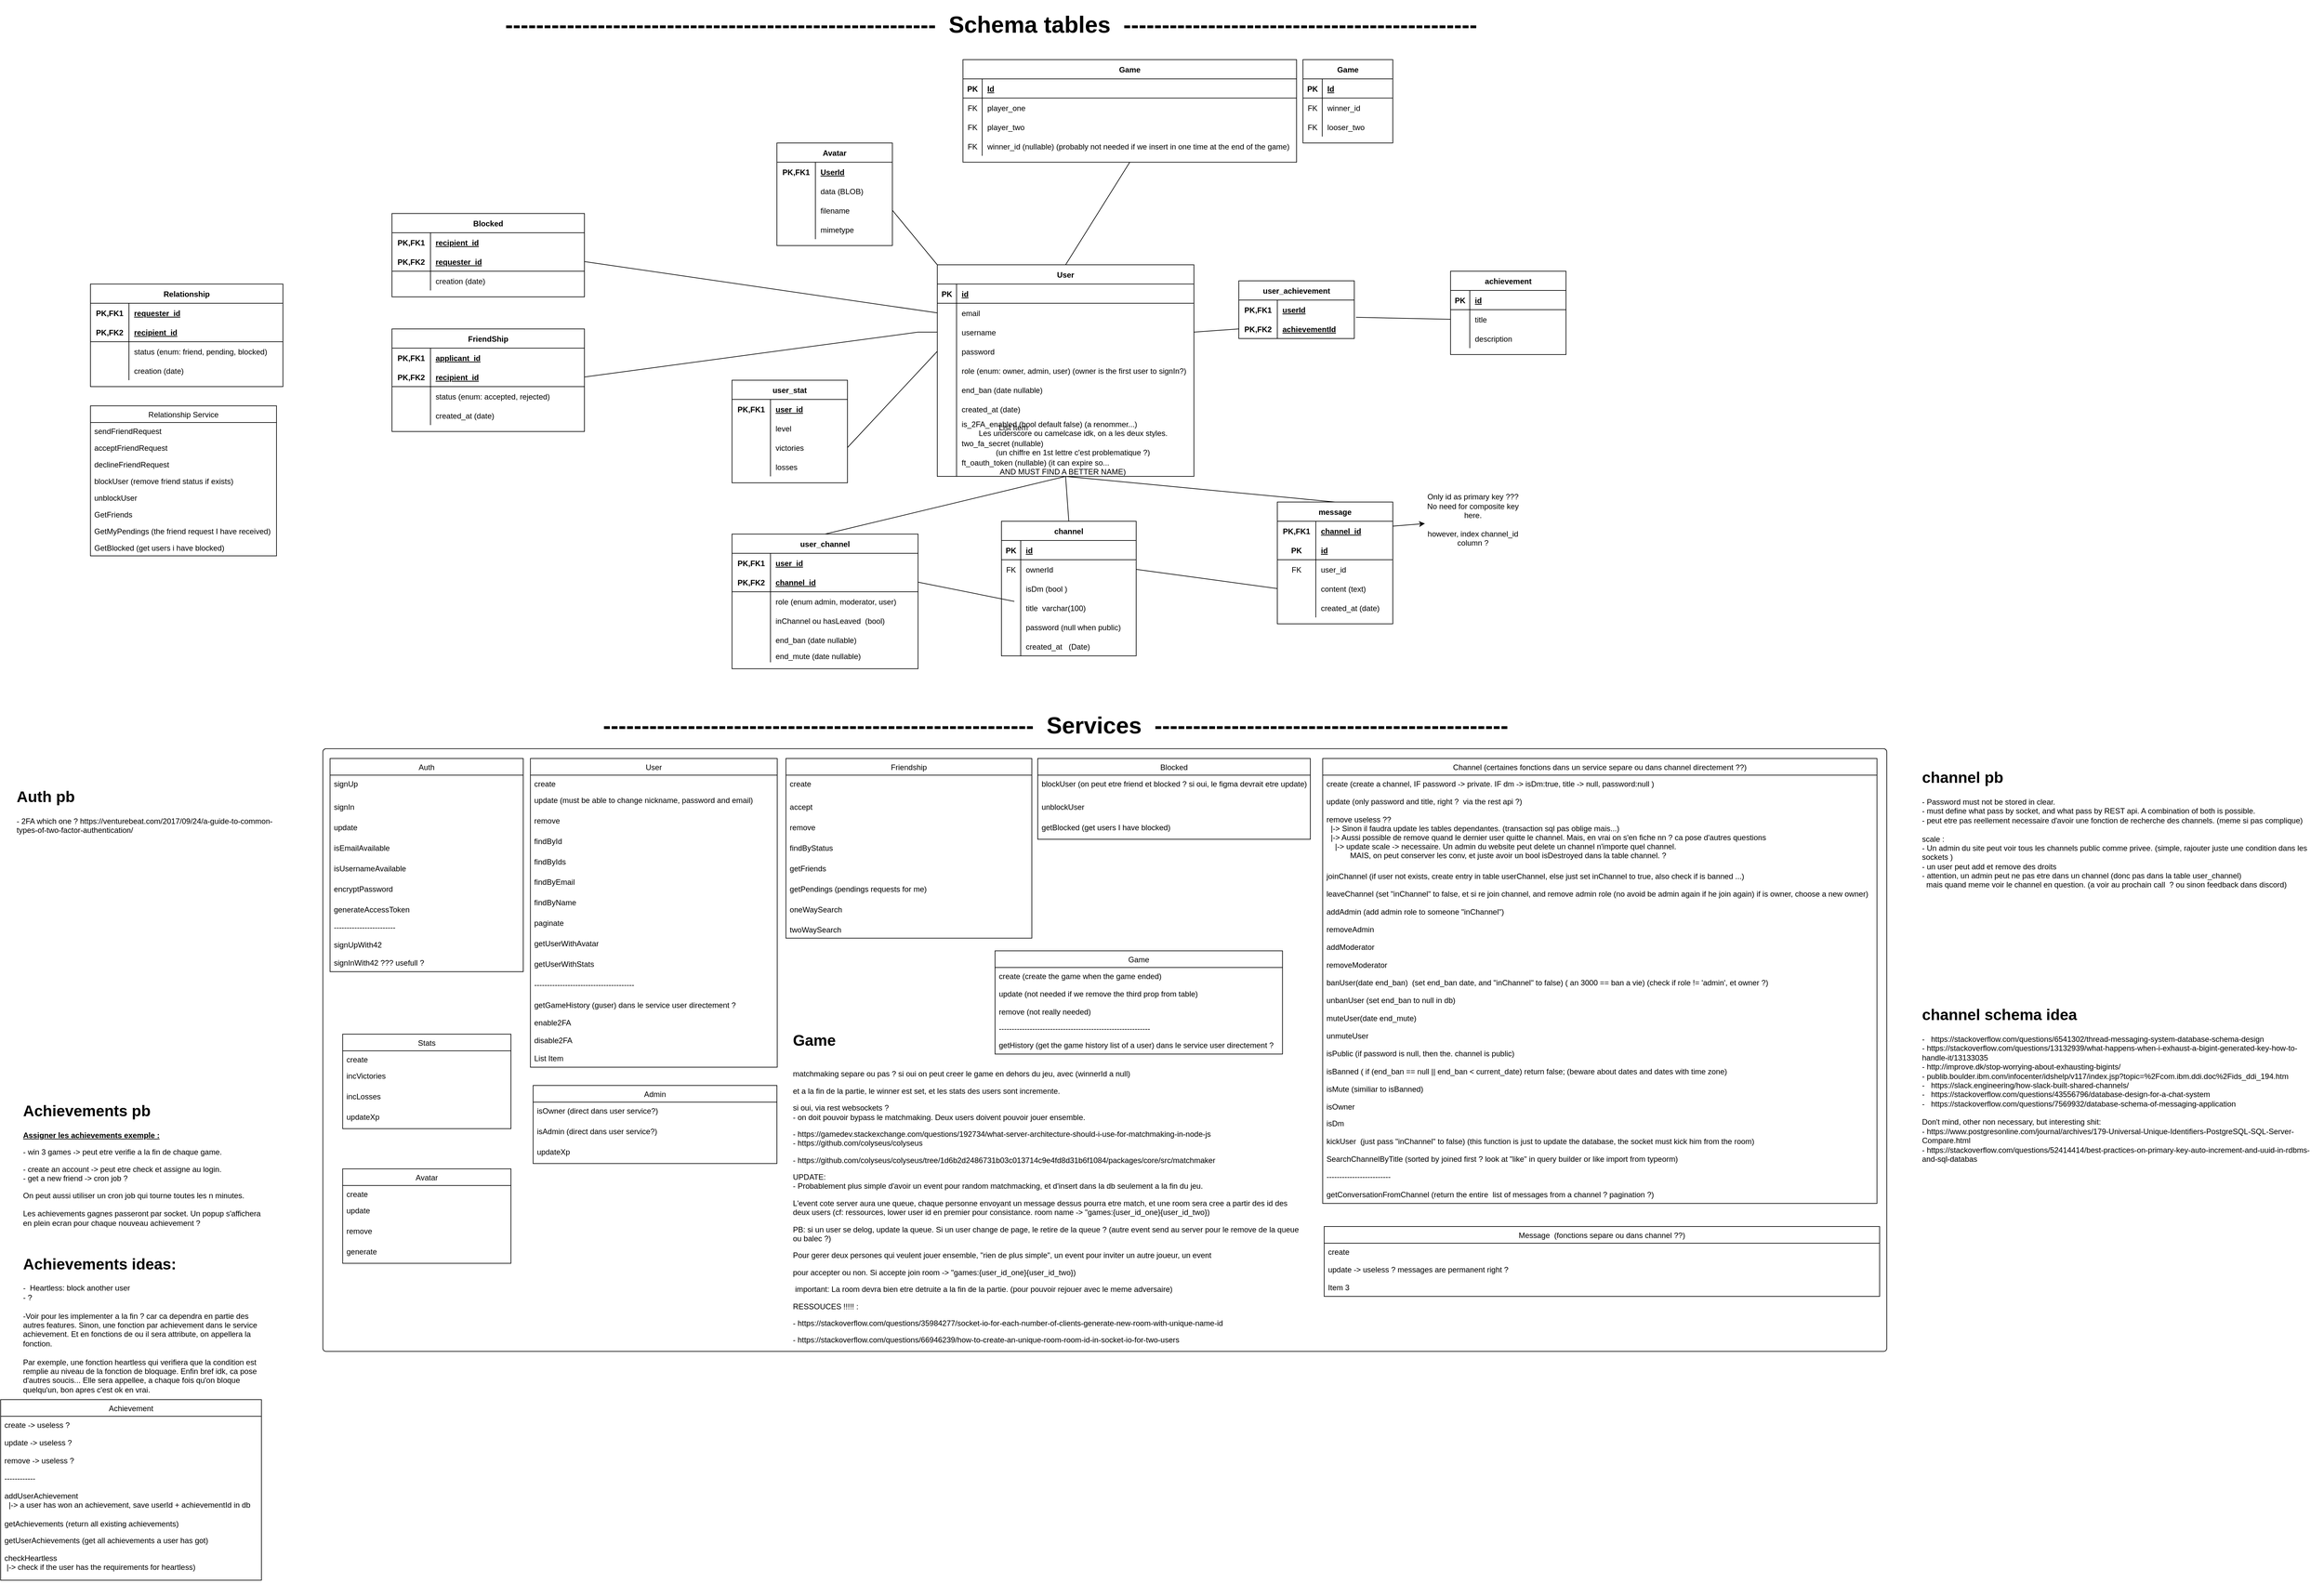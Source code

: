 <mxfile>
    <diagram id="RysTDXG4jlE5iRAqchQg" name="Schema Tables">
        <mxGraphModel dx="3442" dy="528" grid="1" gridSize="10" guides="0" tooltips="1" connect="1" arrows="1" fold="1" page="1" pageScale="1" pageWidth="850" pageHeight="1100" math="0" shadow="0">
            <root>
                <mxCell id="0"/>
                <mxCell id="1" parent="0"/>
                <mxCell id="2" value="User" style="shape=table;startSize=30;container=1;collapsible=1;childLayout=tableLayout;fixedRows=1;rowLines=0;fontStyle=1;align=center;resizeLast=1;" parent="1" vertex="1">
                    <mxGeometry x="-180" y="480" width="400" height="330" as="geometry">
                        <mxRectangle x="-60" y="480" width="60" height="30" as="alternateBounds"/>
                    </mxGeometry>
                </mxCell>
                <mxCell id="3" value="" style="shape=partialRectangle;collapsible=0;dropTarget=0;pointerEvents=0;fillColor=none;top=0;left=0;bottom=1;right=0;points=[[0,0.5],[1,0.5]];portConstraint=eastwest;" parent="2" vertex="1">
                    <mxGeometry y="30" width="400" height="30" as="geometry"/>
                </mxCell>
                <mxCell id="4" value="PK" style="shape=partialRectangle;connectable=0;fillColor=none;top=0;left=0;bottom=0;right=0;fontStyle=1;overflow=hidden;" parent="3" vertex="1">
                    <mxGeometry width="30" height="30" as="geometry"/>
                </mxCell>
                <mxCell id="5" value="id" style="shape=partialRectangle;connectable=0;fillColor=none;top=0;left=0;bottom=0;right=0;align=left;spacingLeft=6;fontStyle=5;overflow=hidden;" parent="3" vertex="1">
                    <mxGeometry x="30" width="370" height="30" as="geometry"/>
                </mxCell>
                <mxCell id="6" value="" style="shape=partialRectangle;collapsible=0;dropTarget=0;pointerEvents=0;fillColor=none;top=0;left=0;bottom=0;right=0;points=[[0,0.5],[1,0.5]];portConstraint=eastwest;" parent="2" vertex="1">
                    <mxGeometry y="60" width="400" height="30" as="geometry"/>
                </mxCell>
                <mxCell id="7" value="" style="shape=partialRectangle;connectable=0;fillColor=none;top=0;left=0;bottom=0;right=0;editable=1;overflow=hidden;" parent="6" vertex="1">
                    <mxGeometry width="30" height="30" as="geometry"/>
                </mxCell>
                <mxCell id="8" value="email" style="shape=partialRectangle;connectable=0;fillColor=none;top=0;left=0;bottom=0;right=0;align=left;spacingLeft=6;overflow=hidden;" parent="6" vertex="1">
                    <mxGeometry x="30" width="370" height="30" as="geometry"/>
                </mxCell>
                <mxCell id="9" value="" style="shape=partialRectangle;collapsible=0;dropTarget=0;pointerEvents=0;fillColor=none;top=0;left=0;bottom=0;right=0;points=[[0,0.5],[1,0.5]];portConstraint=eastwest;" parent="2" vertex="1">
                    <mxGeometry y="90" width="400" height="30" as="geometry"/>
                </mxCell>
                <mxCell id="10" value="" style="shape=partialRectangle;connectable=0;fillColor=none;top=0;left=0;bottom=0;right=0;editable=1;overflow=hidden;" parent="9" vertex="1">
                    <mxGeometry width="30" height="30" as="geometry"/>
                </mxCell>
                <mxCell id="11" value="username" style="shape=partialRectangle;connectable=0;fillColor=none;top=0;left=0;bottom=0;right=0;align=left;spacingLeft=6;overflow=hidden;" parent="9" vertex="1">
                    <mxGeometry x="30" width="370" height="30" as="geometry"/>
                </mxCell>
                <mxCell id="12" value="" style="shape=partialRectangle;collapsible=0;dropTarget=0;pointerEvents=0;fillColor=none;top=0;left=0;bottom=0;right=0;points=[[0,0.5],[1,0.5]];portConstraint=eastwest;" parent="2" vertex="1">
                    <mxGeometry y="120" width="400" height="30" as="geometry"/>
                </mxCell>
                <mxCell id="13" value="" style="shape=partialRectangle;connectable=0;fillColor=none;top=0;left=0;bottom=0;right=0;editable=1;overflow=hidden;" parent="12" vertex="1">
                    <mxGeometry width="30" height="30" as="geometry"/>
                </mxCell>
                <mxCell id="14" value="password" style="shape=partialRectangle;connectable=0;fillColor=none;top=0;left=0;bottom=0;right=0;align=left;spacingLeft=6;overflow=hidden;" parent="12" vertex="1">
                    <mxGeometry x="30" width="370" height="30" as="geometry"/>
                </mxCell>
                <mxCell id="269" style="shape=partialRectangle;collapsible=0;dropTarget=0;pointerEvents=0;fillColor=none;top=0;left=0;bottom=0;right=0;points=[[0,0.5],[1,0.5]];portConstraint=eastwest;" parent="2" vertex="1">
                    <mxGeometry y="150" width="400" height="30" as="geometry"/>
                </mxCell>
                <mxCell id="270" style="shape=partialRectangle;connectable=0;fillColor=none;top=0;left=0;bottom=0;right=0;editable=1;overflow=hidden;" parent="269" vertex="1">
                    <mxGeometry width="30" height="30" as="geometry"/>
                </mxCell>
                <mxCell id="271" value="role (enum: owner, admin, user) (owner is the first user to signIn?)" style="shape=partialRectangle;connectable=0;fillColor=none;top=0;left=0;bottom=0;right=0;align=left;spacingLeft=6;overflow=hidden;" parent="269" vertex="1">
                    <mxGeometry x="30" width="370" height="30" as="geometry"/>
                </mxCell>
                <mxCell id="mLE8yZWphqlip9nHkqS1-757" style="shape=partialRectangle;collapsible=0;dropTarget=0;pointerEvents=0;fillColor=none;top=0;left=0;bottom=0;right=0;points=[[0,0.5],[1,0.5]];portConstraint=eastwest;" parent="2" vertex="1">
                    <mxGeometry y="180" width="400" height="30" as="geometry"/>
                </mxCell>
                <mxCell id="mLE8yZWphqlip9nHkqS1-758" style="shape=partialRectangle;connectable=0;fillColor=none;top=0;left=0;bottom=0;right=0;editable=1;overflow=hidden;" parent="mLE8yZWphqlip9nHkqS1-757" vertex="1">
                    <mxGeometry width="30" height="30" as="geometry"/>
                </mxCell>
                <mxCell id="mLE8yZWphqlip9nHkqS1-759" value="end_ban (date nullable)" style="shape=partialRectangle;connectable=0;fillColor=none;top=0;left=0;bottom=0;right=0;align=left;spacingLeft=6;overflow=hidden;" parent="mLE8yZWphqlip9nHkqS1-757" vertex="1">
                    <mxGeometry x="30" width="370" height="30" as="geometry"/>
                </mxCell>
                <mxCell id="335" style="shape=partialRectangle;collapsible=0;dropTarget=0;pointerEvents=0;fillColor=none;top=0;left=0;bottom=0;right=0;points=[[0,0.5],[1,0.5]];portConstraint=eastwest;" parent="2" vertex="1">
                    <mxGeometry y="210" width="400" height="30" as="geometry"/>
                </mxCell>
                <mxCell id="336" style="shape=partialRectangle;connectable=0;fillColor=none;top=0;left=0;bottom=0;right=0;editable=1;overflow=hidden;" parent="335" vertex="1">
                    <mxGeometry width="30" height="30" as="geometry"/>
                </mxCell>
                <mxCell id="337" value="created_at (date)" style="shape=partialRectangle;connectable=0;fillColor=none;top=0;left=0;bottom=0;right=0;align=left;spacingLeft=6;overflow=hidden;" parent="335" vertex="1">
                    <mxGeometry x="30" width="370" height="30" as="geometry"/>
                </mxCell>
                <mxCell id="745" style="shape=partialRectangle;collapsible=0;dropTarget=0;pointerEvents=0;fillColor=none;top=0;left=0;bottom=0;right=0;points=[[0,0.5],[1,0.5]];portConstraint=eastwest;" parent="2" vertex="1">
                    <mxGeometry y="240" width="400" height="30" as="geometry"/>
                </mxCell>
                <mxCell id="746" style="shape=partialRectangle;connectable=0;fillColor=none;top=0;left=0;bottom=0;right=0;editable=1;overflow=hidden;" parent="745" vertex="1">
                    <mxGeometry width="30" height="30" as="geometry"/>
                </mxCell>
                <mxCell id="747" value="is_2FA_enabled (bool default false) (a renommer...)&#10;        Les underscore ou camelcase idk, on a les deux styles.&#10;        on choisir l'un ou l'autre ou on garde les deux ?&#10;        " style="shape=partialRectangle;connectable=0;fillColor=none;top=0;left=0;bottom=0;right=0;align=left;spacingLeft=6;overflow=hidden;" parent="745" vertex="1">
                    <mxGeometry x="30" width="370" height="30" as="geometry"/>
                </mxCell>
                <mxCell id="748" style="shape=partialRectangle;collapsible=0;dropTarget=0;pointerEvents=0;fillColor=none;top=0;left=0;bottom=0;right=0;points=[[0,0.5],[1,0.5]];portConstraint=eastwest;" parent="2" vertex="1">
                    <mxGeometry y="270" width="400" height="30" as="geometry"/>
                </mxCell>
                <mxCell id="749" style="shape=partialRectangle;connectable=0;fillColor=none;top=0;left=0;bottom=0;right=0;editable=1;overflow=hidden;" parent="748" vertex="1">
                    <mxGeometry width="30" height="30" as="geometry"/>
                </mxCell>
                <mxCell id="750" value="two_fa_secret (nullable) &#10;                (un chiffre en 1st lettre c'est problematique ?)" style="shape=partialRectangle;connectable=0;fillColor=none;top=0;left=0;bottom=0;right=0;align=left;spacingLeft=6;overflow=hidden;" parent="748" vertex="1">
                    <mxGeometry x="30" width="370" height="30" as="geometry"/>
                </mxCell>
                <mxCell id="729" style="shape=partialRectangle;collapsible=0;dropTarget=0;pointerEvents=0;fillColor=none;top=0;left=0;bottom=0;right=0;points=[[0,0.5],[1,0.5]];portConstraint=eastwest;" parent="2" vertex="1">
                    <mxGeometry y="300" width="400" height="30" as="geometry"/>
                </mxCell>
                <mxCell id="730" style="shape=partialRectangle;connectable=0;fillColor=none;top=0;left=0;bottom=0;right=0;editable=1;overflow=hidden;" parent="729" vertex="1">
                    <mxGeometry width="30" height="30" as="geometry"/>
                </mxCell>
                <mxCell id="731" value="ft_oauth_token (nullable) (it can expire so...&#10;                  AND MUST FIND A BETTER NAME)" style="shape=partialRectangle;connectable=0;fillColor=none;top=0;left=0;bottom=0;right=0;align=left;spacingLeft=6;overflow=hidden;" parent="729" vertex="1">
                    <mxGeometry x="30" width="370" height="30" as="geometry"/>
                </mxCell>
                <mxCell id="41" value="user_achievement" style="shape=table;startSize=30;container=1;collapsible=1;childLayout=tableLayout;fixedRows=1;rowLines=0;fontStyle=1;align=center;resizeLast=1;" parent="1" vertex="1">
                    <mxGeometry x="290" y="505" width="180" height="90" as="geometry"/>
                </mxCell>
                <mxCell id="42" value="" style="shape=partialRectangle;collapsible=0;dropTarget=0;pointerEvents=0;fillColor=none;top=0;left=0;bottom=0;right=0;points=[[0,0.5],[1,0.5]];portConstraint=eastwest;" parent="41" vertex="1">
                    <mxGeometry y="30" width="180" height="30" as="geometry"/>
                </mxCell>
                <mxCell id="43" value="PK,FK1" style="shape=partialRectangle;connectable=0;fillColor=none;top=0;left=0;bottom=0;right=0;fontStyle=1;overflow=hidden;" parent="42" vertex="1">
                    <mxGeometry width="60" height="30" as="geometry"/>
                </mxCell>
                <mxCell id="44" value="userId" style="shape=partialRectangle;connectable=0;fillColor=none;top=0;left=0;bottom=0;right=0;align=left;spacingLeft=6;fontStyle=5;overflow=hidden;" parent="42" vertex="1">
                    <mxGeometry x="60" width="120" height="30" as="geometry"/>
                </mxCell>
                <mxCell id="45" value="" style="shape=partialRectangle;collapsible=0;dropTarget=0;pointerEvents=0;fillColor=none;top=0;left=0;bottom=1;right=0;points=[[0,0.5],[1,0.5]];portConstraint=eastwest;" parent="41" vertex="1">
                    <mxGeometry y="60" width="180" height="30" as="geometry"/>
                </mxCell>
                <mxCell id="46" value="PK,FK2" style="shape=partialRectangle;connectable=0;fillColor=none;top=0;left=0;bottom=0;right=0;fontStyle=1;overflow=hidden;" parent="45" vertex="1">
                    <mxGeometry width="60" height="30" as="geometry"/>
                </mxCell>
                <mxCell id="47" value="achievementId" style="shape=partialRectangle;connectable=0;fillColor=none;top=0;left=0;bottom=0;right=0;align=left;spacingLeft=6;fontStyle=5;overflow=hidden;" parent="45" vertex="1">
                    <mxGeometry x="60" width="120" height="30" as="geometry"/>
                </mxCell>
                <mxCell id="54" value="achievement" style="shape=table;startSize=30;container=1;collapsible=1;childLayout=tableLayout;fixedRows=1;rowLines=0;fontStyle=1;align=center;resizeLast=1;" parent="1" vertex="1">
                    <mxGeometry x="620" y="490" width="180" height="130" as="geometry"/>
                </mxCell>
                <mxCell id="55" value="" style="shape=partialRectangle;collapsible=0;dropTarget=0;pointerEvents=0;fillColor=none;top=0;left=0;bottom=1;right=0;points=[[0,0.5],[1,0.5]];portConstraint=eastwest;" parent="54" vertex="1">
                    <mxGeometry y="30" width="180" height="30" as="geometry"/>
                </mxCell>
                <mxCell id="56" value="PK" style="shape=partialRectangle;connectable=0;fillColor=none;top=0;left=0;bottom=0;right=0;fontStyle=1;overflow=hidden;" parent="55" vertex="1">
                    <mxGeometry width="30" height="30" as="geometry"/>
                </mxCell>
                <mxCell id="57" value="id" style="shape=partialRectangle;connectable=0;fillColor=none;top=0;left=0;bottom=0;right=0;align=left;spacingLeft=6;fontStyle=5;overflow=hidden;" parent="55" vertex="1">
                    <mxGeometry x="30" width="150" height="30" as="geometry"/>
                </mxCell>
                <mxCell id="58" value="" style="shape=partialRectangle;collapsible=0;dropTarget=0;pointerEvents=0;fillColor=none;top=0;left=0;bottom=0;right=0;points=[[0,0.5],[1,0.5]];portConstraint=eastwest;" parent="54" vertex="1">
                    <mxGeometry y="60" width="180" height="30" as="geometry"/>
                </mxCell>
                <mxCell id="59" value="" style="shape=partialRectangle;connectable=0;fillColor=none;top=0;left=0;bottom=0;right=0;editable=1;overflow=hidden;" parent="58" vertex="1">
                    <mxGeometry width="30" height="30" as="geometry"/>
                </mxCell>
                <mxCell id="60" value="title" style="shape=partialRectangle;connectable=0;fillColor=none;top=0;left=0;bottom=0;right=0;align=left;spacingLeft=6;overflow=hidden;" parent="58" vertex="1">
                    <mxGeometry x="30" width="150" height="30" as="geometry"/>
                </mxCell>
                <mxCell id="61" value="" style="shape=partialRectangle;collapsible=0;dropTarget=0;pointerEvents=0;fillColor=none;top=0;left=0;bottom=0;right=0;points=[[0,0.5],[1,0.5]];portConstraint=eastwest;" parent="54" vertex="1">
                    <mxGeometry y="90" width="180" height="30" as="geometry"/>
                </mxCell>
                <mxCell id="62" value="" style="shape=partialRectangle;connectable=0;fillColor=none;top=0;left=0;bottom=0;right=0;editable=1;overflow=hidden;" parent="61" vertex="1">
                    <mxGeometry width="30" height="30" as="geometry"/>
                </mxCell>
                <mxCell id="63" value="description" style="shape=partialRectangle;connectable=0;fillColor=none;top=0;left=0;bottom=0;right=0;align=left;spacingLeft=6;overflow=hidden;" parent="61" vertex="1">
                    <mxGeometry x="30" width="150" height="30" as="geometry"/>
                </mxCell>
                <mxCell id="67" value="" style="endArrow=none;html=1;rounded=0;exitX=1;exitY=0.5;exitDx=0;exitDy=0;entryX=0;entryY=0.5;entryDx=0;entryDy=0;" parent="1" source="9" target="45" edge="1">
                    <mxGeometry relative="1" as="geometry">
                        <mxPoint x="310" y="400" as="sourcePoint"/>
                        <mxPoint x="470" y="400" as="targetPoint"/>
                    </mxGeometry>
                </mxCell>
                <mxCell id="69" value="" style="endArrow=none;html=1;rounded=0;exitX=0;exitY=0.5;exitDx=0;exitDy=0;entryX=1.014;entryY=-0.105;entryDx=0;entryDy=0;entryPerimeter=0;" parent="1" source="58" target="45" edge="1">
                    <mxGeometry relative="1" as="geometry">
                        <mxPoint x="310" y="400" as="sourcePoint"/>
                        <mxPoint x="470" y="400" as="targetPoint"/>
                    </mxGeometry>
                </mxCell>
                <mxCell id="70" value="FriendShip" style="shape=table;startSize=30;container=1;collapsible=1;childLayout=tableLayout;fixedRows=1;rowLines=0;fontStyle=1;align=center;resizeLast=1;" parent="1" vertex="1">
                    <mxGeometry x="-1030" y="580" width="300" height="160" as="geometry"/>
                </mxCell>
                <mxCell id="71" value="" style="shape=partialRectangle;collapsible=0;dropTarget=0;pointerEvents=0;fillColor=none;top=0;left=0;bottom=0;right=0;points=[[0,0.5],[1,0.5]];portConstraint=eastwest;" parent="70" vertex="1">
                    <mxGeometry y="30" width="300" height="30" as="geometry"/>
                </mxCell>
                <mxCell id="72" value="PK,FK1" style="shape=partialRectangle;connectable=0;fillColor=none;top=0;left=0;bottom=0;right=0;fontStyle=1;overflow=hidden;" parent="71" vertex="1">
                    <mxGeometry width="60" height="30" as="geometry"/>
                </mxCell>
                <mxCell id="73" value="applicant_id" style="shape=partialRectangle;connectable=0;fillColor=none;top=0;left=0;bottom=0;right=0;align=left;spacingLeft=6;fontStyle=5;overflow=hidden;" parent="71" vertex="1">
                    <mxGeometry x="60" width="240" height="30" as="geometry"/>
                </mxCell>
                <mxCell id="74" value="" style="shape=partialRectangle;collapsible=0;dropTarget=0;pointerEvents=0;fillColor=none;top=0;left=0;bottom=1;right=0;points=[[0,0.5],[1,0.5]];portConstraint=eastwest;" parent="70" vertex="1">
                    <mxGeometry y="60" width="300" height="30" as="geometry"/>
                </mxCell>
                <mxCell id="75" value="PK,FK2" style="shape=partialRectangle;connectable=0;fillColor=none;top=0;left=0;bottom=0;right=0;fontStyle=1;overflow=hidden;" parent="74" vertex="1">
                    <mxGeometry width="60" height="30" as="geometry"/>
                </mxCell>
                <mxCell id="76" value="recipient_id" style="shape=partialRectangle;connectable=0;fillColor=none;top=0;left=0;bottom=0;right=0;align=left;spacingLeft=6;fontStyle=5;overflow=hidden;" parent="74" vertex="1">
                    <mxGeometry x="60" width="240" height="30" as="geometry"/>
                </mxCell>
                <mxCell id="80" value="" style="shape=partialRectangle;collapsible=0;dropTarget=0;pointerEvents=0;fillColor=none;top=0;left=0;bottom=0;right=0;points=[[0,0.5],[1,0.5]];portConstraint=eastwest;" parent="70" vertex="1">
                    <mxGeometry y="90" width="300" height="30" as="geometry"/>
                </mxCell>
                <mxCell id="81" value="" style="shape=partialRectangle;connectable=0;fillColor=none;top=0;left=0;bottom=0;right=0;editable=1;overflow=hidden;" parent="80" vertex="1">
                    <mxGeometry width="60" height="30" as="geometry"/>
                </mxCell>
                <mxCell id="82" value="status (enum: accepted, rejected)" style="shape=partialRectangle;connectable=0;fillColor=none;top=0;left=0;bottom=0;right=0;align=left;spacingLeft=6;overflow=hidden;" parent="80" vertex="1">
                    <mxGeometry x="60" width="240" height="30" as="geometry"/>
                </mxCell>
                <mxCell id="338" style="shape=partialRectangle;collapsible=0;dropTarget=0;pointerEvents=0;fillColor=none;top=0;left=0;bottom=0;right=0;points=[[0,0.5],[1,0.5]];portConstraint=eastwest;" parent="70" vertex="1">
                    <mxGeometry y="120" width="300" height="30" as="geometry"/>
                </mxCell>
                <mxCell id="339" style="shape=partialRectangle;connectable=0;fillColor=none;top=0;left=0;bottom=0;right=0;editable=1;overflow=hidden;" parent="338" vertex="1">
                    <mxGeometry width="60" height="30" as="geometry"/>
                </mxCell>
                <mxCell id="340" value="created_at (date)" style="shape=partialRectangle;connectable=0;fillColor=none;top=0;left=0;bottom=0;right=0;align=left;spacingLeft=6;overflow=hidden;" parent="338" vertex="1">
                    <mxGeometry x="60" width="240" height="30" as="geometry"/>
                </mxCell>
                <mxCell id="103" value="" style="endArrow=none;html=1;rounded=0;exitX=0;exitY=0.5;exitDx=0;exitDy=0;entryX=1;entryY=0.5;entryDx=0;entryDy=0;" parent="1" source="9" target="74" edge="1">
                    <mxGeometry relative="1" as="geometry">
                        <mxPoint x="310" y="260" as="sourcePoint"/>
                        <mxPoint x="470" y="260" as="targetPoint"/>
                        <Array as="points">
                            <mxPoint x="-210" y="585"/>
                        </Array>
                    </mxGeometry>
                </mxCell>
                <mxCell id="104" value="channel" style="shape=table;startSize=30;container=1;collapsible=1;childLayout=tableLayout;fixedRows=1;rowLines=0;fontStyle=1;align=center;resizeLast=1;" parent="1" vertex="1">
                    <mxGeometry x="-80" y="880" width="210" height="210" as="geometry"/>
                </mxCell>
                <mxCell id="105" value="" style="shape=partialRectangle;collapsible=0;dropTarget=0;pointerEvents=0;fillColor=none;top=0;left=0;bottom=1;right=0;points=[[0,0.5],[1,0.5]];portConstraint=eastwest;" parent="104" vertex="1">
                    <mxGeometry y="30" width="210" height="30" as="geometry"/>
                </mxCell>
                <mxCell id="106" value="PK" style="shape=partialRectangle;connectable=0;fillColor=none;top=0;left=0;bottom=0;right=0;fontStyle=1;overflow=hidden;" parent="105" vertex="1">
                    <mxGeometry width="30" height="30" as="geometry"/>
                </mxCell>
                <mxCell id="107" value="id" style="shape=partialRectangle;connectable=0;fillColor=none;top=0;left=0;bottom=0;right=0;align=left;spacingLeft=6;fontStyle=5;overflow=hidden;" parent="105" vertex="1">
                    <mxGeometry x="30" width="180" height="30" as="geometry"/>
                </mxCell>
                <mxCell id="108" value="" style="shape=partialRectangle;collapsible=0;dropTarget=0;pointerEvents=0;fillColor=none;top=0;left=0;bottom=0;right=0;points=[[0,0.5],[1,0.5]];portConstraint=eastwest;" parent="104" vertex="1">
                    <mxGeometry y="60" width="210" height="30" as="geometry"/>
                </mxCell>
                <mxCell id="109" value="FK" style="shape=partialRectangle;connectable=0;fillColor=none;top=0;left=0;bottom=0;right=0;editable=1;overflow=hidden;" parent="108" vertex="1">
                    <mxGeometry width="30" height="30" as="geometry"/>
                </mxCell>
                <mxCell id="110" value="ownerId" style="shape=partialRectangle;connectable=0;fillColor=none;top=0;left=0;bottom=0;right=0;align=left;spacingLeft=6;overflow=hidden;" parent="108" vertex="1">
                    <mxGeometry x="30" width="180" height="30" as="geometry"/>
                </mxCell>
                <mxCell id="688" style="shape=partialRectangle;collapsible=0;dropTarget=0;pointerEvents=0;fillColor=none;top=0;left=0;bottom=0;right=0;points=[[0,0.5],[1,0.5]];portConstraint=eastwest;" parent="104" vertex="1">
                    <mxGeometry y="90" width="210" height="30" as="geometry"/>
                </mxCell>
                <mxCell id="689" style="shape=partialRectangle;connectable=0;fillColor=none;top=0;left=0;bottom=0;right=0;editable=1;overflow=hidden;" parent="688" vertex="1">
                    <mxGeometry width="30" height="30" as="geometry"/>
                </mxCell>
                <mxCell id="690" value="isDm (bool )" style="shape=partialRectangle;connectable=0;fillColor=none;top=0;left=0;bottom=0;right=0;align=left;spacingLeft=6;overflow=hidden;" parent="688" vertex="1">
                    <mxGeometry x="30" width="180" height="30" as="geometry"/>
                </mxCell>
                <mxCell id="368" style="shape=partialRectangle;collapsible=0;dropTarget=0;pointerEvents=0;fillColor=none;top=0;left=0;bottom=0;right=0;points=[[0,0.5],[1,0.5]];portConstraint=eastwest;" parent="104" vertex="1">
                    <mxGeometry y="120" width="210" height="30" as="geometry"/>
                </mxCell>
                <mxCell id="369" style="shape=partialRectangle;connectable=0;fillColor=none;top=0;left=0;bottom=0;right=0;editable=1;overflow=hidden;" parent="368" vertex="1">
                    <mxGeometry width="30" height="30" as="geometry"/>
                </mxCell>
                <mxCell id="370" value="title  varchar(100)" style="shape=partialRectangle;connectable=0;fillColor=none;top=0;left=0;bottom=0;right=0;align=left;spacingLeft=6;overflow=hidden;" parent="368" vertex="1">
                    <mxGeometry x="30" width="180" height="30" as="geometry"/>
                </mxCell>
                <mxCell id="114" value="" style="shape=partialRectangle;collapsible=0;dropTarget=0;pointerEvents=0;fillColor=none;top=0;left=0;bottom=0;right=0;points=[[0,0.5],[1,0.5]];portConstraint=eastwest;" parent="104" vertex="1">
                    <mxGeometry y="150" width="210" height="30" as="geometry"/>
                </mxCell>
                <mxCell id="115" value="" style="shape=partialRectangle;connectable=0;fillColor=none;top=0;left=0;bottom=0;right=0;editable=1;overflow=hidden;" parent="114" vertex="1">
                    <mxGeometry width="30" height="30" as="geometry"/>
                </mxCell>
                <mxCell id="116" value="password (null when public)" style="shape=partialRectangle;connectable=0;fillColor=none;top=0;left=0;bottom=0;right=0;align=left;spacingLeft=6;overflow=hidden;" parent="114" vertex="1">
                    <mxGeometry x="30" width="180" height="30" as="geometry"/>
                </mxCell>
                <mxCell id="117" style="shape=partialRectangle;collapsible=0;dropTarget=0;pointerEvents=0;fillColor=none;top=0;left=0;bottom=0;right=0;points=[[0,0.5],[1,0.5]];portConstraint=eastwest;" parent="104" vertex="1">
                    <mxGeometry y="180" width="210" height="30" as="geometry"/>
                </mxCell>
                <mxCell id="118" style="shape=partialRectangle;connectable=0;fillColor=none;top=0;left=0;bottom=0;right=0;editable=1;overflow=hidden;" parent="117" vertex="1">
                    <mxGeometry width="30" height="30" as="geometry"/>
                </mxCell>
                <mxCell id="119" value="created_at   (Date)" style="shape=partialRectangle;connectable=0;fillColor=none;top=0;left=0;bottom=0;right=0;align=left;spacingLeft=6;overflow=hidden;" parent="117" vertex="1">
                    <mxGeometry x="30" width="180" height="30" as="geometry"/>
                </mxCell>
                <mxCell id="120" value="" style="endArrow=none;html=1;rounded=0;exitX=0.5;exitY=1;exitDx=0;exitDy=0;entryX=0.5;entryY=0;entryDx=0;entryDy=0;" parent="1" source="2" target="104" edge="1">
                    <mxGeometry relative="1" as="geometry">
                        <mxPoint x="120" y="300" as="sourcePoint"/>
                        <mxPoint x="260" y="380" as="targetPoint"/>
                    </mxGeometry>
                </mxCell>
                <mxCell id="135" value="Game" style="shape=table;startSize=30;container=1;collapsible=1;childLayout=tableLayout;fixedRows=1;rowLines=0;fontStyle=1;align=center;resizeLast=1;" parent="1" vertex="1">
                    <mxGeometry x="-140" y="160" width="520" height="160" as="geometry"/>
                </mxCell>
                <mxCell id="136" value="" style="shape=partialRectangle;collapsible=0;dropTarget=0;pointerEvents=0;fillColor=none;top=0;left=0;bottom=1;right=0;points=[[0,0.5],[1,0.5]];portConstraint=eastwest;" parent="135" vertex="1">
                    <mxGeometry y="30" width="520" height="30" as="geometry"/>
                </mxCell>
                <mxCell id="137" value="PK" style="shape=partialRectangle;connectable=0;fillColor=none;top=0;left=0;bottom=0;right=0;fontStyle=1;overflow=hidden;" parent="136" vertex="1">
                    <mxGeometry width="30" height="30" as="geometry"/>
                </mxCell>
                <mxCell id="138" value="Id" style="shape=partialRectangle;connectable=0;fillColor=none;top=0;left=0;bottom=0;right=0;align=left;spacingLeft=6;fontStyle=5;overflow=hidden;" parent="136" vertex="1">
                    <mxGeometry x="30" width="490" height="30" as="geometry"/>
                </mxCell>
                <mxCell id="139" value="" style="shape=partialRectangle;collapsible=0;dropTarget=0;pointerEvents=0;fillColor=none;top=0;left=0;bottom=0;right=0;points=[[0,0.5],[1,0.5]];portConstraint=eastwest;" parent="135" vertex="1">
                    <mxGeometry y="60" width="520" height="30" as="geometry"/>
                </mxCell>
                <mxCell id="140" value="FK" style="shape=partialRectangle;connectable=0;fillColor=none;top=0;left=0;bottom=0;right=0;editable=1;overflow=hidden;" parent="139" vertex="1">
                    <mxGeometry width="30" height="30" as="geometry"/>
                </mxCell>
                <mxCell id="141" value="player_one" style="shape=partialRectangle;connectable=0;fillColor=none;top=0;left=0;bottom=0;right=0;align=left;spacingLeft=6;overflow=hidden;" parent="139" vertex="1">
                    <mxGeometry x="30" width="490" height="30" as="geometry"/>
                </mxCell>
                <mxCell id="142" value="" style="shape=partialRectangle;collapsible=0;dropTarget=0;pointerEvents=0;fillColor=none;top=0;left=0;bottom=0;right=0;points=[[0,0.5],[1,0.5]];portConstraint=eastwest;" parent="135" vertex="1">
                    <mxGeometry y="90" width="520" height="30" as="geometry"/>
                </mxCell>
                <mxCell id="143" value="FK" style="shape=partialRectangle;connectable=0;fillColor=none;top=0;left=0;bottom=0;right=0;editable=1;overflow=hidden;" parent="142" vertex="1">
                    <mxGeometry width="30" height="30" as="geometry"/>
                </mxCell>
                <mxCell id="144" value="player_two" style="shape=partialRectangle;connectable=0;fillColor=none;top=0;left=0;bottom=0;right=0;align=left;spacingLeft=6;overflow=hidden;" parent="142" vertex="1">
                    <mxGeometry x="30" width="490" height="30" as="geometry"/>
                </mxCell>
                <mxCell id="145" value="" style="shape=partialRectangle;collapsible=0;dropTarget=0;pointerEvents=0;fillColor=none;top=0;left=0;bottom=0;right=0;points=[[0,0.5],[1,0.5]];portConstraint=eastwest;" parent="135" vertex="1">
                    <mxGeometry y="120" width="520" height="30" as="geometry"/>
                </mxCell>
                <mxCell id="146" value="FK" style="shape=partialRectangle;connectable=0;fillColor=none;top=0;left=0;bottom=0;right=0;editable=1;overflow=hidden;" parent="145" vertex="1">
                    <mxGeometry width="30" height="30" as="geometry"/>
                </mxCell>
                <mxCell id="147" value="winner_id (nullable) (probably not needed if we insert in one time at the end of the game)" style="shape=partialRectangle;connectable=0;fillColor=none;top=0;left=0;bottom=0;right=0;align=left;spacingLeft=6;overflow=hidden;" parent="145" vertex="1">
                    <mxGeometry x="30" width="490" height="30" as="geometry"/>
                </mxCell>
                <mxCell id="149" value="" style="endArrow=none;html=1;rounded=0;entryX=0.5;entryY=1;entryDx=0;entryDy=0;exitX=0.5;exitY=0;exitDx=0;exitDy=0;" parent="1" source="2" target="135" edge="1">
                    <mxGeometry relative="1" as="geometry">
                        <mxPoint x="-80" y="-50" as="sourcePoint"/>
                        <mxPoint x="80" y="-50" as="targetPoint"/>
                    </mxGeometry>
                </mxCell>
                <mxCell id="183" value="user_channel" style="shape=table;startSize=30;container=1;collapsible=1;childLayout=tableLayout;fixedRows=1;rowLines=0;fontStyle=1;align=center;resizeLast=1;" parent="1" vertex="1">
                    <mxGeometry x="-500" y="900" width="290" height="210" as="geometry"/>
                </mxCell>
                <mxCell id="184" value="" style="shape=partialRectangle;collapsible=0;dropTarget=0;pointerEvents=0;fillColor=none;top=0;left=0;bottom=0;right=0;points=[[0,0.5],[1,0.5]];portConstraint=eastwest;" parent="183" vertex="1">
                    <mxGeometry y="30" width="290" height="30" as="geometry"/>
                </mxCell>
                <mxCell id="185" value="PK,FK1" style="shape=partialRectangle;connectable=0;fillColor=none;top=0;left=0;bottom=0;right=0;fontStyle=1;overflow=hidden;" parent="184" vertex="1">
                    <mxGeometry width="60" height="30" as="geometry"/>
                </mxCell>
                <mxCell id="186" value="user_id" style="shape=partialRectangle;connectable=0;fillColor=none;top=0;left=0;bottom=0;right=0;align=left;spacingLeft=6;fontStyle=5;overflow=hidden;" parent="184" vertex="1">
                    <mxGeometry x="60" width="230" height="30" as="geometry"/>
                </mxCell>
                <mxCell id="187" value="" style="shape=partialRectangle;collapsible=0;dropTarget=0;pointerEvents=0;fillColor=none;top=0;left=0;bottom=1;right=0;points=[[0,0.5],[1,0.5]];portConstraint=eastwest;" parent="183" vertex="1">
                    <mxGeometry y="60" width="290" height="30" as="geometry"/>
                </mxCell>
                <mxCell id="188" value="PK,FK2" style="shape=partialRectangle;connectable=0;fillColor=none;top=0;left=0;bottom=0;right=0;fontStyle=1;overflow=hidden;" parent="187" vertex="1">
                    <mxGeometry width="60" height="30" as="geometry"/>
                </mxCell>
                <mxCell id="189" value="channel_id" style="shape=partialRectangle;connectable=0;fillColor=none;top=0;left=0;bottom=0;right=0;align=left;spacingLeft=6;fontStyle=5;overflow=hidden;" parent="187" vertex="1">
                    <mxGeometry x="60" width="230" height="30" as="geometry"/>
                </mxCell>
                <mxCell id="190" value="" style="shape=partialRectangle;collapsible=0;dropTarget=0;pointerEvents=0;fillColor=none;top=0;left=0;bottom=0;right=0;points=[[0,0.5],[1,0.5]];portConstraint=eastwest;" parent="183" vertex="1">
                    <mxGeometry y="90" width="290" height="30" as="geometry"/>
                </mxCell>
                <mxCell id="191" value="" style="shape=partialRectangle;connectable=0;fillColor=none;top=0;left=0;bottom=0;right=0;editable=1;overflow=hidden;" parent="190" vertex="1">
                    <mxGeometry width="60" height="30" as="geometry"/>
                </mxCell>
                <mxCell id="192" value="role (enum admin, moderator, user)" style="shape=partialRectangle;connectable=0;fillColor=none;top=0;left=0;bottom=0;right=0;align=left;spacingLeft=6;overflow=hidden;" parent="190" vertex="1">
                    <mxGeometry x="60" width="230" height="30" as="geometry"/>
                </mxCell>
                <mxCell id="412" style="shape=partialRectangle;collapsible=0;dropTarget=0;pointerEvents=0;fillColor=none;top=0;left=0;bottom=0;right=0;points=[[0,0.5],[1,0.5]];portConstraint=eastwest;" parent="183" vertex="1">
                    <mxGeometry y="120" width="290" height="30" as="geometry"/>
                </mxCell>
                <mxCell id="413" style="shape=partialRectangle;connectable=0;fillColor=none;top=0;left=0;bottom=0;right=0;editable=1;overflow=hidden;" parent="412" vertex="1">
                    <mxGeometry width="60" height="30" as="geometry"/>
                </mxCell>
                <mxCell id="414" value="inChannel ou hasLeaved  (bool)" style="shape=partialRectangle;connectable=0;fillColor=none;top=0;left=0;bottom=0;right=0;align=left;spacingLeft=6;overflow=hidden;" parent="412" vertex="1">
                    <mxGeometry x="60" width="230" height="30" as="geometry"/>
                </mxCell>
                <mxCell id="356" style="shape=partialRectangle;collapsible=0;dropTarget=0;pointerEvents=0;fillColor=none;top=0;left=0;bottom=0;right=0;points=[[0,0.5],[1,0.5]];portConstraint=eastwest;" parent="183" vertex="1">
                    <mxGeometry y="150" width="290" height="30" as="geometry"/>
                </mxCell>
                <mxCell id="357" style="shape=partialRectangle;connectable=0;fillColor=none;top=0;left=0;bottom=0;right=0;editable=1;overflow=hidden;" parent="356" vertex="1">
                    <mxGeometry width="60" height="30" as="geometry"/>
                </mxCell>
                <mxCell id="358" value="end_ban (date nullable)" style="shape=partialRectangle;connectable=0;fillColor=none;top=0;left=0;bottom=0;right=0;align=left;spacingLeft=6;overflow=hidden;" parent="356" vertex="1">
                    <mxGeometry x="60" width="230" height="30" as="geometry"/>
                </mxCell>
                <mxCell id="362" style="shape=partialRectangle;collapsible=0;dropTarget=0;pointerEvents=0;fillColor=none;top=0;left=0;bottom=0;right=0;points=[[0,0.5],[1,0.5]];portConstraint=eastwest;" parent="183" vertex="1">
                    <mxGeometry y="180" width="290" height="20" as="geometry"/>
                </mxCell>
                <mxCell id="363" style="shape=partialRectangle;connectable=0;fillColor=none;top=0;left=0;bottom=0;right=0;editable=1;overflow=hidden;" parent="362" vertex="1">
                    <mxGeometry width="60" height="20" as="geometry"/>
                </mxCell>
                <mxCell id="364" value="end_mute (date nullable)" style="shape=partialRectangle;connectable=0;fillColor=none;top=0;left=0;bottom=0;right=0;align=left;spacingLeft=6;overflow=hidden;" parent="362" vertex="1">
                    <mxGeometry x="60" width="230" height="20" as="geometry"/>
                </mxCell>
                <mxCell id="196" value="" style="endArrow=none;html=1;rounded=0;exitX=0.5;exitY=0;exitDx=0;exitDy=0;entryX=0.5;entryY=1;entryDx=0;entryDy=0;" parent="1" source="183" target="2" edge="1">
                    <mxGeometry relative="1" as="geometry">
                        <mxPoint x="-150" y="590" as="sourcePoint"/>
                        <mxPoint x="300" y="390" as="targetPoint"/>
                    </mxGeometry>
                </mxCell>
                <mxCell id="212" value="" style="endArrow=none;html=1;rounded=0;exitX=1;exitY=0.5;exitDx=0;exitDy=0;entryX=0;entryY=0.5;entryDx=0;entryDy=0;" parent="1" source="187" edge="1">
                    <mxGeometry relative="1" as="geometry">
                        <mxPoint x="-30" y="260" as="sourcePoint"/>
                        <mxPoint x="-60" y="1005" as="targetPoint"/>
                    </mxGeometry>
                </mxCell>
                <mxCell id="254" value="message" style="shape=table;startSize=30;container=1;collapsible=1;childLayout=tableLayout;fixedRows=1;rowLines=0;fontStyle=1;align=center;resizeLast=1;" parent="1" vertex="1">
                    <mxGeometry x="350" y="850" width="180" height="190" as="geometry"/>
                </mxCell>
                <mxCell id="255" value="" style="shape=partialRectangle;collapsible=0;dropTarget=0;pointerEvents=0;fillColor=none;top=0;left=0;bottom=0;right=0;points=[[0,0.5],[1,0.5]];portConstraint=eastwest;" parent="254" vertex="1">
                    <mxGeometry y="30" width="180" height="30" as="geometry"/>
                </mxCell>
                <mxCell id="256" value="PK,FK1" style="shape=partialRectangle;connectable=0;fillColor=none;top=0;left=0;bottom=0;right=0;fontStyle=1;overflow=hidden;" parent="255" vertex="1">
                    <mxGeometry width="60" height="30" as="geometry"/>
                </mxCell>
                <mxCell id="257" value="channel_id" style="shape=partialRectangle;connectable=0;fillColor=none;top=0;left=0;bottom=0;right=0;align=left;spacingLeft=6;fontStyle=5;overflow=hidden;" parent="255" vertex="1">
                    <mxGeometry x="60" width="120" height="30" as="geometry"/>
                </mxCell>
                <mxCell id="374" style="shape=partialRectangle;collapsible=0;dropTarget=0;pointerEvents=0;fillColor=none;top=0;left=0;bottom=1;right=0;points=[[0,0.5],[1,0.5]];portConstraint=eastwest;" parent="254" vertex="1">
                    <mxGeometry y="60" width="180" height="30" as="geometry"/>
                </mxCell>
                <mxCell id="375" value="PK" style="shape=partialRectangle;connectable=0;fillColor=none;top=0;left=0;bottom=0;right=0;fontStyle=1;overflow=hidden;" parent="374" vertex="1">
                    <mxGeometry width="60" height="30" as="geometry"/>
                </mxCell>
                <mxCell id="376" value="id" style="shape=partialRectangle;connectable=0;fillColor=none;top=0;left=0;bottom=0;right=0;align=left;spacingLeft=6;fontStyle=5;overflow=hidden;" parent="374" vertex="1">
                    <mxGeometry x="60" width="120" height="30" as="geometry"/>
                </mxCell>
                <mxCell id="377" style="shape=partialRectangle;collapsible=0;dropTarget=0;pointerEvents=0;fillColor=none;top=0;left=0;bottom=0;right=0;points=[[0,0.5],[1,0.5]];portConstraint=eastwest;" parent="254" vertex="1">
                    <mxGeometry y="90" width="180" height="30" as="geometry"/>
                </mxCell>
                <mxCell id="378" value="FK" style="shape=partialRectangle;connectable=0;fillColor=none;top=0;left=0;bottom=0;right=0;editable=1;overflow=hidden;" parent="377" vertex="1">
                    <mxGeometry width="60" height="30" as="geometry"/>
                </mxCell>
                <mxCell id="379" value="user_id" style="shape=partialRectangle;connectable=0;fillColor=none;top=0;left=0;bottom=0;right=0;align=left;spacingLeft=6;overflow=hidden;" parent="377" vertex="1">
                    <mxGeometry x="60" width="120" height="30" as="geometry"/>
                </mxCell>
                <mxCell id="264" value="" style="shape=partialRectangle;collapsible=0;dropTarget=0;pointerEvents=0;fillColor=none;top=0;left=0;bottom=0;right=0;points=[[0,0.5],[1,0.5]];portConstraint=eastwest;" parent="254" vertex="1">
                    <mxGeometry y="120" width="180" height="30" as="geometry"/>
                </mxCell>
                <mxCell id="265" value="" style="shape=partialRectangle;connectable=0;fillColor=none;top=0;left=0;bottom=0;right=0;editable=1;overflow=hidden;" parent="264" vertex="1">
                    <mxGeometry width="60" height="30" as="geometry"/>
                </mxCell>
                <mxCell id="266" value="content (text)" style="shape=partialRectangle;connectable=0;fillColor=none;top=0;left=0;bottom=0;right=0;align=left;spacingLeft=6;overflow=hidden;" parent="264" vertex="1">
                    <mxGeometry x="60" width="120" height="30" as="geometry"/>
                </mxCell>
                <mxCell id="380" style="shape=partialRectangle;collapsible=0;dropTarget=0;pointerEvents=0;fillColor=none;top=0;left=0;bottom=0;right=0;points=[[0,0.5],[1,0.5]];portConstraint=eastwest;" parent="254" vertex="1">
                    <mxGeometry y="150" width="180" height="30" as="geometry"/>
                </mxCell>
                <mxCell id="381" style="shape=partialRectangle;connectable=0;fillColor=none;top=0;left=0;bottom=0;right=0;editable=1;overflow=hidden;" parent="380" vertex="1">
                    <mxGeometry width="60" height="30" as="geometry"/>
                </mxCell>
                <mxCell id="382" value="created_at (date)" style="shape=partialRectangle;connectable=0;fillColor=none;top=0;left=0;bottom=0;right=0;align=left;spacingLeft=6;overflow=hidden;" parent="380" vertex="1">
                    <mxGeometry x="60" width="120" height="30" as="geometry"/>
                </mxCell>
                <mxCell id="267" value="" style="endArrow=none;html=1;rounded=0;entryX=0.5;entryY=0;entryDx=0;entryDy=0;exitX=0.5;exitY=1;exitDx=0;exitDy=0;" parent="1" source="2" target="254" edge="1">
                    <mxGeometry relative="1" as="geometry">
                        <mxPoint x="30" y="690" as="sourcePoint"/>
                        <mxPoint x="250" y="850" as="targetPoint"/>
                    </mxGeometry>
                </mxCell>
                <mxCell id="268" value="" style="endArrow=none;html=1;rounded=0;exitX=1;exitY=0.5;exitDx=0;exitDy=0;entryX=0;entryY=0.5;entryDx=0;entryDy=0;" parent="1" source="108" edge="1">
                    <mxGeometry relative="1" as="geometry">
                        <mxPoint x="90" y="850" as="sourcePoint"/>
                        <mxPoint x="350" y="985" as="targetPoint"/>
                    </mxGeometry>
                </mxCell>
                <mxCell id="288" value="user_stat" style="shape=table;startSize=30;container=1;collapsible=1;childLayout=tableLayout;fixedRows=1;rowLines=0;fontStyle=1;align=center;resizeLast=1;" parent="1" vertex="1">
                    <mxGeometry x="-500" y="660" width="180" height="160" as="geometry"/>
                </mxCell>
                <mxCell id="289" value="" style="shape=partialRectangle;collapsible=0;dropTarget=0;pointerEvents=0;fillColor=none;top=0;left=0;bottom=0;right=0;points=[[0,0.5],[1,0.5]];portConstraint=eastwest;" parent="288" vertex="1">
                    <mxGeometry y="30" width="180" height="30" as="geometry"/>
                </mxCell>
                <mxCell id="290" value="PK,FK1" style="shape=partialRectangle;connectable=0;fillColor=none;top=0;left=0;bottom=0;right=0;fontStyle=1;overflow=hidden;" parent="289" vertex="1">
                    <mxGeometry width="60" height="30" as="geometry"/>
                </mxCell>
                <mxCell id="291" value="user_id" style="shape=partialRectangle;connectable=0;fillColor=none;top=0;left=0;bottom=0;right=0;align=left;spacingLeft=6;fontStyle=5;overflow=hidden;" parent="289" vertex="1">
                    <mxGeometry x="60" width="120" height="30" as="geometry"/>
                </mxCell>
                <mxCell id="295" value="" style="shape=partialRectangle;collapsible=0;dropTarget=0;pointerEvents=0;fillColor=none;top=0;left=0;bottom=0;right=0;points=[[0,0.5],[1,0.5]];portConstraint=eastwest;" parent="288" vertex="1">
                    <mxGeometry y="60" width="180" height="30" as="geometry"/>
                </mxCell>
                <mxCell id="296" value="" style="shape=partialRectangle;connectable=0;fillColor=none;top=0;left=0;bottom=0;right=0;editable=1;overflow=hidden;" parent="295" vertex="1">
                    <mxGeometry width="60" height="30" as="geometry"/>
                </mxCell>
                <mxCell id="297" value="level" style="shape=partialRectangle;connectable=0;fillColor=none;top=0;left=0;bottom=0;right=0;align=left;spacingLeft=6;overflow=hidden;" parent="295" vertex="1">
                    <mxGeometry x="60" width="120" height="30" as="geometry"/>
                </mxCell>
                <mxCell id="298" value="" style="shape=partialRectangle;collapsible=0;dropTarget=0;pointerEvents=0;fillColor=none;top=0;left=0;bottom=0;right=0;points=[[0,0.5],[1,0.5]];portConstraint=eastwest;" parent="288" vertex="1">
                    <mxGeometry y="90" width="180" height="30" as="geometry"/>
                </mxCell>
                <mxCell id="299" value="" style="shape=partialRectangle;connectable=0;fillColor=none;top=0;left=0;bottom=0;right=0;editable=1;overflow=hidden;" parent="298" vertex="1">
                    <mxGeometry width="60" height="30" as="geometry"/>
                </mxCell>
                <mxCell id="300" value="victories" style="shape=partialRectangle;connectable=0;fillColor=none;top=0;left=0;bottom=0;right=0;align=left;spacingLeft=6;overflow=hidden;" parent="298" vertex="1">
                    <mxGeometry x="60" width="120" height="30" as="geometry"/>
                </mxCell>
                <mxCell id="301" style="shape=partialRectangle;collapsible=0;dropTarget=0;pointerEvents=0;fillColor=none;top=0;left=0;bottom=0;right=0;points=[[0,0.5],[1,0.5]];portConstraint=eastwest;" parent="288" vertex="1">
                    <mxGeometry y="120" width="180" height="30" as="geometry"/>
                </mxCell>
                <mxCell id="302" style="shape=partialRectangle;connectable=0;fillColor=none;top=0;left=0;bottom=0;right=0;editable=1;overflow=hidden;" parent="301" vertex="1">
                    <mxGeometry width="60" height="30" as="geometry"/>
                </mxCell>
                <mxCell id="303" value="losses" style="shape=partialRectangle;connectable=0;fillColor=none;top=0;left=0;bottom=0;right=0;align=left;spacingLeft=6;overflow=hidden;" parent="301" vertex="1">
                    <mxGeometry x="60" width="120" height="30" as="geometry"/>
                </mxCell>
                <mxCell id="318" value="Avatar" style="shape=table;startSize=30;container=1;collapsible=1;childLayout=tableLayout;fixedRows=1;rowLines=0;fontStyle=1;align=center;resizeLast=1;" parent="1" vertex="1">
                    <mxGeometry x="-430" y="290" width="180" height="160" as="geometry"/>
                </mxCell>
                <mxCell id="319" value="" style="shape=partialRectangle;collapsible=0;dropTarget=0;pointerEvents=0;fillColor=none;top=0;left=0;bottom=0;right=0;points=[[0,0.5],[1,0.5]];portConstraint=eastwest;" parent="318" vertex="1">
                    <mxGeometry y="30" width="180" height="30" as="geometry"/>
                </mxCell>
                <mxCell id="320" value="PK,FK1" style="shape=partialRectangle;connectable=0;fillColor=none;top=0;left=0;bottom=0;right=0;fontStyle=1;overflow=hidden;" parent="319" vertex="1">
                    <mxGeometry width="60" height="30" as="geometry"/>
                </mxCell>
                <mxCell id="321" value="UserId" style="shape=partialRectangle;connectable=0;fillColor=none;top=0;left=0;bottom=0;right=0;align=left;spacingLeft=6;fontStyle=5;overflow=hidden;" parent="319" vertex="1">
                    <mxGeometry x="60" width="120" height="30" as="geometry"/>
                </mxCell>
                <mxCell id="325" value="" style="shape=partialRectangle;collapsible=0;dropTarget=0;pointerEvents=0;fillColor=none;top=0;left=0;bottom=0;right=0;points=[[0,0.5],[1,0.5]];portConstraint=eastwest;" parent="318" vertex="1">
                    <mxGeometry y="60" width="180" height="30" as="geometry"/>
                </mxCell>
                <mxCell id="326" value="" style="shape=partialRectangle;connectable=0;fillColor=none;top=0;left=0;bottom=0;right=0;editable=1;overflow=hidden;" parent="325" vertex="1">
                    <mxGeometry width="60" height="30" as="geometry"/>
                </mxCell>
                <mxCell id="327" value="data (BLOB)" style="shape=partialRectangle;connectable=0;fillColor=none;top=0;left=0;bottom=0;right=0;align=left;spacingLeft=6;overflow=hidden;" parent="325" vertex="1">
                    <mxGeometry x="60" width="120" height="30" as="geometry"/>
                </mxCell>
                <mxCell id="wZizNAjMJCwDKfgdPnAz-744" style="shape=partialRectangle;collapsible=0;dropTarget=0;pointerEvents=0;fillColor=none;top=0;left=0;bottom=0;right=0;points=[[0,0.5],[1,0.5]];portConstraint=eastwest;" parent="318" vertex="1">
                    <mxGeometry y="90" width="180" height="30" as="geometry"/>
                </mxCell>
                <mxCell id="wZizNAjMJCwDKfgdPnAz-745" style="shape=partialRectangle;connectable=0;fillColor=none;top=0;left=0;bottom=0;right=0;editable=1;overflow=hidden;" parent="wZizNAjMJCwDKfgdPnAz-744" vertex="1">
                    <mxGeometry width="60" height="30" as="geometry"/>
                </mxCell>
                <mxCell id="wZizNAjMJCwDKfgdPnAz-746" value="filename" style="shape=partialRectangle;connectable=0;fillColor=none;top=0;left=0;bottom=0;right=0;align=left;spacingLeft=6;overflow=hidden;" parent="wZizNAjMJCwDKfgdPnAz-744" vertex="1">
                    <mxGeometry x="60" width="120" height="30" as="geometry"/>
                </mxCell>
                <mxCell id="wZizNAjMJCwDKfgdPnAz-747" style="shape=partialRectangle;collapsible=0;dropTarget=0;pointerEvents=0;fillColor=none;top=0;left=0;bottom=0;right=0;points=[[0,0.5],[1,0.5]];portConstraint=eastwest;" parent="318" vertex="1">
                    <mxGeometry y="120" width="180" height="30" as="geometry"/>
                </mxCell>
                <mxCell id="wZizNAjMJCwDKfgdPnAz-748" style="shape=partialRectangle;connectable=0;fillColor=none;top=0;left=0;bottom=0;right=0;editable=1;overflow=hidden;" parent="wZizNAjMJCwDKfgdPnAz-747" vertex="1">
                    <mxGeometry width="60" height="30" as="geometry"/>
                </mxCell>
                <mxCell id="wZizNAjMJCwDKfgdPnAz-749" value="mimetype" style="shape=partialRectangle;connectable=0;fillColor=none;top=0;left=0;bottom=0;right=0;align=left;spacingLeft=6;overflow=hidden;" parent="wZizNAjMJCwDKfgdPnAz-747" vertex="1">
                    <mxGeometry x="60" width="120" height="30" as="geometry"/>
                </mxCell>
                <mxCell id="334" value="" style="endArrow=none;html=1;rounded=0;exitX=1;exitY=0.5;exitDx=0;exitDy=0;entryX=0;entryY=0;entryDx=0;entryDy=0;" parent="1" source="wZizNAjMJCwDKfgdPnAz-744" target="2" edge="1">
                    <mxGeometry relative="1" as="geometry">
                        <mxPoint x="-280" y="640" as="sourcePoint"/>
                        <mxPoint x="-120" y="640" as="targetPoint"/>
                    </mxGeometry>
                </mxCell>
                <mxCell id="348" value="" style="endArrow=none;html=1;rounded=0;exitX=1;exitY=0.5;exitDx=0;exitDy=0;entryX=0;entryY=0.5;entryDx=0;entryDy=0;" parent="1" source="298" target="12" edge="1">
                    <mxGeometry relative="1" as="geometry">
                        <mxPoint x="-240" y="690" as="sourcePoint"/>
                        <mxPoint x="-80" y="690" as="targetPoint"/>
                    </mxGeometry>
                </mxCell>
                <mxCell id="383" value="Blocked" style="shape=table;startSize=30;container=1;collapsible=1;childLayout=tableLayout;fixedRows=1;rowLines=0;fontStyle=1;align=center;resizeLast=1;" parent="1" vertex="1">
                    <mxGeometry x="-1030" y="400" width="300" height="130" as="geometry"/>
                </mxCell>
                <mxCell id="384" value="" style="shape=partialRectangle;collapsible=0;dropTarget=0;pointerEvents=0;fillColor=none;top=0;left=0;bottom=0;right=0;points=[[0,0.5],[1,0.5]];portConstraint=eastwest;" parent="383" vertex="1">
                    <mxGeometry y="30" width="300" height="30" as="geometry"/>
                </mxCell>
                <mxCell id="385" value="PK,FK1" style="shape=partialRectangle;connectable=0;fillColor=none;top=0;left=0;bottom=0;right=0;fontStyle=1;overflow=hidden;" parent="384" vertex="1">
                    <mxGeometry width="60" height="30" as="geometry"/>
                </mxCell>
                <mxCell id="386" value="recipient_id" style="shape=partialRectangle;connectable=0;fillColor=none;top=0;left=0;bottom=0;right=0;align=left;spacingLeft=6;fontStyle=5;overflow=hidden;" parent="384" vertex="1">
                    <mxGeometry x="60" width="240" height="30" as="geometry"/>
                </mxCell>
                <mxCell id="387" value="" style="shape=partialRectangle;collapsible=0;dropTarget=0;pointerEvents=0;fillColor=none;top=0;left=0;bottom=1;right=0;points=[[0,0.5],[1,0.5]];portConstraint=eastwest;" parent="383" vertex="1">
                    <mxGeometry y="60" width="300" height="30" as="geometry"/>
                </mxCell>
                <mxCell id="388" value="PK,FK2" style="shape=partialRectangle;connectable=0;fillColor=none;top=0;left=0;bottom=0;right=0;fontStyle=1;overflow=hidden;" parent="387" vertex="1">
                    <mxGeometry width="60" height="30" as="geometry"/>
                </mxCell>
                <mxCell id="389" value="requester_id" style="shape=partialRectangle;connectable=0;fillColor=none;top=0;left=0;bottom=0;right=0;align=left;spacingLeft=6;fontStyle=5;overflow=hidden;" parent="387" vertex="1">
                    <mxGeometry x="60" width="240" height="30" as="geometry"/>
                </mxCell>
                <mxCell id="393" style="shape=partialRectangle;collapsible=0;dropTarget=0;pointerEvents=0;fillColor=none;top=0;left=0;bottom=0;right=0;points=[[0,0.5],[1,0.5]];portConstraint=eastwest;" parent="383" vertex="1">
                    <mxGeometry y="90" width="300" height="30" as="geometry"/>
                </mxCell>
                <mxCell id="394" style="shape=partialRectangle;connectable=0;fillColor=none;top=0;left=0;bottom=0;right=0;editable=1;overflow=hidden;" parent="393" vertex="1">
                    <mxGeometry width="60" height="30" as="geometry"/>
                </mxCell>
                <mxCell id="395" value="creation (date)" style="shape=partialRectangle;connectable=0;fillColor=none;top=0;left=0;bottom=0;right=0;align=left;spacingLeft=6;overflow=hidden;" parent="393" vertex="1">
                    <mxGeometry x="60" width="240" height="30" as="geometry"/>
                </mxCell>
                <mxCell id="398" value="" style="endArrow=none;html=1;rounded=0;exitX=1;exitY=0.5;exitDx=0;exitDy=0;entryX=0;entryY=0.5;entryDx=0;entryDy=0;" parent="1" source="387" target="6" edge="1">
                    <mxGeometry relative="1" as="geometry">
                        <mxPoint x="-350" y="450" as="sourcePoint"/>
                        <mxPoint x="-190" y="450" as="targetPoint"/>
                    </mxGeometry>
                </mxCell>
                <mxCell id="399" value="Relationship" style="shape=table;startSize=30;container=1;collapsible=1;childLayout=tableLayout;fixedRows=1;rowLines=0;fontStyle=1;align=center;resizeLast=1;" parent="1" vertex="1">
                    <mxGeometry x="-1500" y="510" width="300" height="160" as="geometry"/>
                </mxCell>
                <mxCell id="400" value="" style="shape=partialRectangle;collapsible=0;dropTarget=0;pointerEvents=0;fillColor=none;top=0;left=0;bottom=0;right=0;points=[[0,0.5],[1,0.5]];portConstraint=eastwest;" parent="399" vertex="1">
                    <mxGeometry y="30" width="300" height="30" as="geometry"/>
                </mxCell>
                <mxCell id="401" value="PK,FK1" style="shape=partialRectangle;connectable=0;fillColor=none;top=0;left=0;bottom=0;right=0;fontStyle=1;overflow=hidden;" parent="400" vertex="1">
                    <mxGeometry width="60" height="30" as="geometry"/>
                </mxCell>
                <mxCell id="402" value="requester_id" style="shape=partialRectangle;connectable=0;fillColor=none;top=0;left=0;bottom=0;right=0;align=left;spacingLeft=6;fontStyle=5;overflow=hidden;" parent="400" vertex="1">
                    <mxGeometry x="60" width="240" height="30" as="geometry"/>
                </mxCell>
                <mxCell id="403" value="" style="shape=partialRectangle;collapsible=0;dropTarget=0;pointerEvents=0;fillColor=none;top=0;left=0;bottom=1;right=0;points=[[0,0.5],[1,0.5]];portConstraint=eastwest;" parent="399" vertex="1">
                    <mxGeometry y="60" width="300" height="30" as="geometry"/>
                </mxCell>
                <mxCell id="404" value="PK,FK2" style="shape=partialRectangle;connectable=0;fillColor=none;top=0;left=0;bottom=0;right=0;fontStyle=1;overflow=hidden;" parent="403" vertex="1">
                    <mxGeometry width="60" height="30" as="geometry"/>
                </mxCell>
                <mxCell id="405" value="recipient_id" style="shape=partialRectangle;connectable=0;fillColor=none;top=0;left=0;bottom=0;right=0;align=left;spacingLeft=6;fontStyle=5;overflow=hidden;" parent="403" vertex="1">
                    <mxGeometry x="60" width="240" height="30" as="geometry"/>
                </mxCell>
                <mxCell id="406" value="" style="shape=partialRectangle;collapsible=0;dropTarget=0;pointerEvents=0;fillColor=none;top=0;left=0;bottom=0;right=0;points=[[0,0.5],[1,0.5]];portConstraint=eastwest;" parent="399" vertex="1">
                    <mxGeometry y="90" width="300" height="30" as="geometry"/>
                </mxCell>
                <mxCell id="407" value="" style="shape=partialRectangle;connectable=0;fillColor=none;top=0;left=0;bottom=0;right=0;editable=1;overflow=hidden;" parent="406" vertex="1">
                    <mxGeometry width="60" height="30" as="geometry"/>
                </mxCell>
                <mxCell id="408" value="status (enum: friend, pending, blocked)" style="shape=partialRectangle;connectable=0;fillColor=none;top=0;left=0;bottom=0;right=0;align=left;spacingLeft=6;overflow=hidden;" parent="406" vertex="1">
                    <mxGeometry x="60" width="240" height="30" as="geometry"/>
                </mxCell>
                <mxCell id="409" style="shape=partialRectangle;collapsible=0;dropTarget=0;pointerEvents=0;fillColor=none;top=0;left=0;bottom=0;right=0;points=[[0,0.5],[1,0.5]];portConstraint=eastwest;" parent="399" vertex="1">
                    <mxGeometry y="120" width="300" height="30" as="geometry"/>
                </mxCell>
                <mxCell id="410" style="shape=partialRectangle;connectable=0;fillColor=none;top=0;left=0;bottom=0;right=0;editable=1;overflow=hidden;" parent="409" vertex="1">
                    <mxGeometry width="60" height="30" as="geometry"/>
                </mxCell>
                <mxCell id="411" value="creation (date)" style="shape=partialRectangle;connectable=0;fillColor=none;top=0;left=0;bottom=0;right=0;align=left;spacingLeft=6;overflow=hidden;" parent="409" vertex="1">
                    <mxGeometry x="60" width="240" height="30" as="geometry"/>
                </mxCell>
                <mxCell id="443" value="Relationship Service" style="swimlane;fontStyle=0;childLayout=stackLayout;horizontal=1;startSize=26;horizontalStack=0;resizeParent=1;resizeParentMax=0;resizeLast=0;collapsible=1;marginBottom=0;" parent="1" vertex="1">
                    <mxGeometry x="-1500" y="700" width="290" height="234" as="geometry"/>
                </mxCell>
                <mxCell id="444" value="sendFriendRequest" style="text;strokeColor=none;fillColor=none;align=left;verticalAlign=top;spacingLeft=4;spacingRight=4;overflow=hidden;rotatable=0;points=[[0,0.5],[1,0.5]];portConstraint=eastwest;" parent="443" vertex="1">
                    <mxGeometry y="26" width="290" height="26" as="geometry"/>
                </mxCell>
                <mxCell id="445" value="acceptFriendRequest" style="text;strokeColor=none;fillColor=none;align=left;verticalAlign=top;spacingLeft=4;spacingRight=4;overflow=hidden;rotatable=0;points=[[0,0.5],[1,0.5]];portConstraint=eastwest;" parent="443" vertex="1">
                    <mxGeometry y="52" width="290" height="26" as="geometry"/>
                </mxCell>
                <mxCell id="446" value="declineFriendRequest" style="text;strokeColor=none;fillColor=none;align=left;verticalAlign=top;spacingLeft=4;spacingRight=4;overflow=hidden;rotatable=0;points=[[0,0.5],[1,0.5]];portConstraint=eastwest;" parent="443" vertex="1">
                    <mxGeometry y="78" width="290" height="26" as="geometry"/>
                </mxCell>
                <mxCell id="605" value="blockUser (remove friend status if exists)" style="text;strokeColor=none;fillColor=none;align=left;verticalAlign=top;spacingLeft=4;spacingRight=4;overflow=hidden;rotatable=0;points=[[0,0.5],[1,0.5]];portConstraint=eastwest;" parent="443" vertex="1">
                    <mxGeometry y="104" width="290" height="26" as="geometry"/>
                </mxCell>
                <mxCell id="606" value="unblockUser" style="text;strokeColor=none;fillColor=none;align=left;verticalAlign=top;spacingLeft=4;spacingRight=4;overflow=hidden;rotatable=0;points=[[0,0.5],[1,0.5]];portConstraint=eastwest;" parent="443" vertex="1">
                    <mxGeometry y="130" width="290" height="26" as="geometry"/>
                </mxCell>
                <mxCell id="608" value="GetFriends" style="text;strokeColor=none;fillColor=none;align=left;verticalAlign=top;spacingLeft=4;spacingRight=4;overflow=hidden;rotatable=0;points=[[0,0.5],[1,0.5]];portConstraint=eastwest;" parent="443" vertex="1">
                    <mxGeometry y="156" width="290" height="26" as="geometry"/>
                </mxCell>
                <mxCell id="609" value="GetMyPendings (the friend request I have received)" style="text;strokeColor=none;fillColor=none;align=left;verticalAlign=top;spacingLeft=4;spacingRight=4;overflow=hidden;rotatable=0;points=[[0,0.5],[1,0.5]];portConstraint=eastwest;" parent="443" vertex="1">
                    <mxGeometry y="182" width="290" height="26" as="geometry"/>
                </mxCell>
                <mxCell id="607" value="GetBlocked (get users i have blocked)" style="text;strokeColor=none;fillColor=none;align=left;verticalAlign=top;spacingLeft=4;spacingRight=4;overflow=hidden;rotatable=0;points=[[0,0.5],[1,0.5]];portConstraint=eastwest;" parent="443" vertex="1">
                    <mxGeometry y="208" width="290" height="26" as="geometry"/>
                </mxCell>
                <mxCell id="620" value="" style="group" parent="1" vertex="1" connectable="0">
                    <mxGeometry x="-1170" y="1139" width="2470.0" height="1035.78" as="geometry"/>
                </mxCell>
                <mxCell id="672" value="" style="group" parent="620" vertex="1" connectable="0">
                    <mxGeometry x="12.278" y="31.93" width="2457.722" height="1003.85" as="geometry"/>
                </mxCell>
                <mxCell id="619" value="&lt;h1&gt;&lt;font style=&quot;font-size: 36px&quot;&gt;--------------------------------------------------------&amp;nbsp; Services&amp;nbsp; ----------------------------------------------&lt;/font&gt;&lt;/h1&gt;" style="text;html=1;strokeColor=none;fillColor=none;align=center;verticalAlign=middle;whiteSpace=wrap;rounded=0;" parent="672" vertex="1">
                    <mxGeometry x="0.503" width="2322.661" height="53.21" as="geometry"/>
                </mxCell>
                <mxCell id="626" value="" style="rounded=1;absoluteArcSize=1;html=1;arcSize=10;" parent="672" vertex="1">
                    <mxGeometry x="20" y="63.85" width="2437.72" height="940" as="geometry"/>
                </mxCell>
                <mxCell id="627" value="Auth" style="swimlane;fontStyle=0;childLayout=stackLayout;horizontal=1;startSize=26;horizontalStack=0;resizeParent=1;resizeParentMax=0;resizeLast=0;collapsible=1;marginBottom=0;" parent="626" vertex="1">
                    <mxGeometry x="11.172" y="15.217" width="301.157" height="332.492" as="geometry"/>
                </mxCell>
                <mxCell id="669" value="signUp" style="text;strokeColor=none;fillColor=none;align=left;verticalAlign=top;spacingLeft=4;spacingRight=4;overflow=hidden;rotatable=0;points=[[0,0.5],[1,0.5]];portConstraint=eastwest;" parent="627" vertex="1">
                    <mxGeometry y="26" width="301.157" height="36.183" as="geometry"/>
                </mxCell>
                <mxCell id="628" value="signIn" style="text;strokeColor=none;fillColor=none;align=left;verticalAlign=top;spacingLeft=4;spacingRight=4;overflow=hidden;rotatable=0;points=[[0,0.5],[1,0.5]];portConstraint=eastwest;" parent="627" vertex="1">
                    <mxGeometry y="62.183" width="301.157" height="31.926" as="geometry"/>
                </mxCell>
                <mxCell id="629" value="update" style="text;strokeColor=none;fillColor=none;align=left;verticalAlign=top;spacingLeft=4;spacingRight=4;overflow=hidden;rotatable=0;points=[[0,0.5],[1,0.5]];portConstraint=eastwest;" parent="627" vertex="1">
                    <mxGeometry y="94.109" width="301.157" height="31.926" as="geometry"/>
                </mxCell>
                <mxCell id="671" value="isEmailAvailable" style="text;strokeColor=none;fillColor=none;align=left;verticalAlign=top;spacingLeft=4;spacingRight=4;overflow=hidden;rotatable=0;points=[[0,0.5],[1,0.5]];portConstraint=eastwest;" parent="627" vertex="1">
                    <mxGeometry y="126.036" width="301.157" height="31.926" as="geometry"/>
                </mxCell>
                <mxCell id="670" value="isUsernameAvailable" style="text;strokeColor=none;fillColor=none;align=left;verticalAlign=top;spacingLeft=4;spacingRight=4;overflow=hidden;rotatable=0;points=[[0,0.5],[1,0.5]];portConstraint=eastwest;" parent="627" vertex="1">
                    <mxGeometry y="157.962" width="301.157" height="31.926" as="geometry"/>
                </mxCell>
                <mxCell id="630" value="encryptPassword" style="text;strokeColor=none;fillColor=none;align=left;verticalAlign=top;spacingLeft=4;spacingRight=4;overflow=hidden;rotatable=0;points=[[0,0.5],[1,0.5]];portConstraint=eastwest;" parent="627" vertex="1">
                    <mxGeometry y="189.888" width="301.157" height="31.926" as="geometry"/>
                </mxCell>
                <mxCell id="681" value="generateAccessToken" style="text;strokeColor=none;fillColor=none;align=left;verticalAlign=top;spacingLeft=4;spacingRight=4;overflow=hidden;rotatable=0;points=[[0,0.5],[1,0.5]];portConstraint=eastwest;" parent="627" vertex="1">
                    <mxGeometry y="221.815" width="301.157" height="27.669" as="geometry"/>
                </mxCell>
                <mxCell id="726" value="------------------------" style="text;strokeColor=none;fillColor=none;align=left;verticalAlign=top;spacingLeft=4;spacingRight=4;overflow=hidden;rotatable=0;points=[[0,0.5],[1,0.5]];portConstraint=eastwest;" parent="627" vertex="1">
                    <mxGeometry y="249.484" width="301.157" height="27.669" as="geometry"/>
                </mxCell>
                <mxCell id="728" value="signUpWith42" style="text;strokeColor=none;fillColor=none;align=left;verticalAlign=top;spacingLeft=4;spacingRight=4;overflow=hidden;rotatable=0;points=[[0,0.5],[1,0.5]];portConstraint=eastwest;" parent="627" vertex="1">
                    <mxGeometry y="277.153" width="301.157" height="27.669" as="geometry"/>
                </mxCell>
                <mxCell id="738" value="signInWith42 ??? usefull ?" style="text;strokeColor=none;fillColor=none;align=left;verticalAlign=top;spacingLeft=4;spacingRight=4;overflow=hidden;rotatable=0;points=[[0,0.5],[1,0.5]];portConstraint=eastwest;" parent="627" vertex="1">
                    <mxGeometry y="304.823" width="301.157" height="27.669" as="geometry"/>
                </mxCell>
                <mxCell id="631" value="Friendship" style="swimlane;fontStyle=0;childLayout=stackLayout;horizontal=1;startSize=26;horizontalStack=0;resizeParent=1;resizeParentMax=0;resizeLast=0;collapsible=1;marginBottom=0;" parent="626" vertex="1">
                    <mxGeometry x="721.775" y="15.222" width="383.293" height="280.24" as="geometry"/>
                </mxCell>
                <mxCell id="632" value="create" style="text;strokeColor=none;fillColor=none;align=left;verticalAlign=top;spacingLeft=4;spacingRight=4;overflow=hidden;rotatable=0;points=[[0,0.5],[1,0.5]];portConstraint=eastwest;" parent="631" vertex="1">
                    <mxGeometry y="26" width="383.293" height="36.183" as="geometry"/>
                </mxCell>
                <mxCell id="633" value="accept" style="text;strokeColor=none;fillColor=none;align=left;verticalAlign=top;spacingLeft=4;spacingRight=4;overflow=hidden;rotatable=0;points=[[0,0.5],[1,0.5]];portConstraint=eastwest;" parent="631" vertex="1">
                    <mxGeometry y="62.183" width="383.293" height="31.926" as="geometry"/>
                </mxCell>
                <mxCell id="634" value="remove" style="text;strokeColor=none;fillColor=none;align=left;verticalAlign=top;spacingLeft=4;spacingRight=4;overflow=hidden;rotatable=0;points=[[0,0.5],[1,0.5]];portConstraint=eastwest;" parent="631" vertex="1">
                    <mxGeometry y="94.109" width="383.293" height="31.926" as="geometry"/>
                </mxCell>
                <mxCell id="655" value="findByStatus" style="text;strokeColor=none;fillColor=none;align=left;verticalAlign=top;spacingLeft=4;spacingRight=4;overflow=hidden;rotatable=0;points=[[0,0.5],[1,0.5]];portConstraint=eastwest;" parent="631" vertex="1">
                    <mxGeometry y="126.036" width="383.293" height="31.926" as="geometry"/>
                </mxCell>
                <mxCell id="656" value="getFriends&#10;" style="text;strokeColor=none;fillColor=none;align=left;verticalAlign=top;spacingLeft=4;spacingRight=4;overflow=hidden;rotatable=0;points=[[0,0.5],[1,0.5]];portConstraint=eastwest;" parent="631" vertex="1">
                    <mxGeometry y="157.962" width="383.293" height="31.926" as="geometry"/>
                </mxCell>
                <mxCell id="636" value="getPendings (pendings requests for me)" style="text;strokeColor=none;fillColor=none;align=left;verticalAlign=top;spacingLeft=4;spacingRight=4;overflow=hidden;rotatable=0;points=[[0,0.5],[1,0.5]];portConstraint=eastwest;" parent="631" vertex="1">
                    <mxGeometry y="189.888" width="383.293" height="31.926" as="geometry"/>
                </mxCell>
                <mxCell id="657" value="oneWaySearch" style="text;strokeColor=none;fillColor=none;align=left;verticalAlign=top;spacingLeft=4;spacingRight=4;overflow=hidden;rotatable=0;points=[[0,0.5],[1,0.5]];portConstraint=eastwest;" parent="631" vertex="1">
                    <mxGeometry y="221.815" width="383.293" height="31.926" as="geometry"/>
                </mxCell>
                <mxCell id="658" value="twoWaySearch" style="text;strokeColor=none;fillColor=none;align=left;verticalAlign=top;spacingLeft=4;spacingRight=4;overflow=hidden;rotatable=0;points=[[0,0.5],[1,0.5]];portConstraint=eastwest;" parent="631" vertex="1">
                    <mxGeometry y="253.741" width="383.293" height="26.499" as="geometry"/>
                </mxCell>
                <mxCell id="637" value="Blocked" style="swimlane;fontStyle=0;childLayout=stackLayout;horizontal=1;startSize=26;horizontalStack=0;resizeParent=1;resizeParentMax=0;resizeLast=0;collapsible=1;marginBottom=0;" parent="626" vertex="1">
                    <mxGeometry x="1114.289" y="15.217" width="424.91" height="126.036" as="geometry"/>
                </mxCell>
                <mxCell id="638" value="blockUser (on peut etre friend et blocked ? si oui, le figma devrait etre update)" style="text;strokeColor=none;fillColor=none;align=left;verticalAlign=top;spacingLeft=4;spacingRight=4;overflow=hidden;rotatable=0;points=[[0,0.5],[1,0.5]];portConstraint=eastwest;" parent="637" vertex="1">
                    <mxGeometry y="26" width="424.91" height="36.183" as="geometry"/>
                </mxCell>
                <mxCell id="639" value="unblockUser" style="text;strokeColor=none;fillColor=none;align=left;verticalAlign=top;spacingLeft=4;spacingRight=4;overflow=hidden;rotatable=0;points=[[0,0.5],[1,0.5]];portConstraint=eastwest;" parent="637" vertex="1">
                    <mxGeometry y="62.183" width="424.91" height="31.926" as="geometry"/>
                </mxCell>
                <mxCell id="640" value="getBlocked (get users I have blocked)" style="text;strokeColor=none;fillColor=none;align=left;verticalAlign=top;spacingLeft=4;spacingRight=4;overflow=hidden;rotatable=0;points=[[0,0.5],[1,0.5]];portConstraint=eastwest;" parent="637" vertex="1">
                    <mxGeometry y="94.109" width="424.91" height="31.926" as="geometry"/>
                </mxCell>
                <mxCell id="641" value="User" style="swimlane;fontStyle=0;childLayout=stackLayout;horizontal=1;startSize=26;horizontalStack=0;resizeParent=1;resizeParentMax=0;resizeLast=0;collapsible=1;marginBottom=0;" parent="626" vertex="1">
                    <mxGeometry x="323.489" y="15.217" width="384.741" height="481.482" as="geometry"/>
                </mxCell>
                <mxCell id="642" value="create" style="text;strokeColor=none;fillColor=none;align=left;verticalAlign=top;spacingLeft=4;spacingRight=4;overflow=hidden;rotatable=0;points=[[0,0.5],[1,0.5]];portConstraint=eastwest;" parent="641" vertex="1">
                    <mxGeometry y="26" width="384.741" height="25.541" as="geometry"/>
                </mxCell>
                <mxCell id="643" value="update (must be able to change nickname, password and email)" style="text;strokeColor=none;fillColor=none;align=left;verticalAlign=top;spacingLeft=4;spacingRight=4;overflow=hidden;rotatable=0;points=[[0,0.5],[1,0.5]];portConstraint=eastwest;" parent="641" vertex="1">
                    <mxGeometry y="51.541" width="384.741" height="31.926" as="geometry"/>
                </mxCell>
                <mxCell id="644" value="remove" style="text;strokeColor=none;fillColor=none;align=left;verticalAlign=top;spacingLeft=4;spacingRight=4;overflow=hidden;rotatable=0;points=[[0,0.5],[1,0.5]];portConstraint=eastwest;" parent="641" vertex="1">
                    <mxGeometry y="83.467" width="384.741" height="31.926" as="geometry"/>
                </mxCell>
                <mxCell id="661" value="findById" style="text;strokeColor=none;fillColor=none;align=left;verticalAlign=top;spacingLeft=4;spacingRight=4;overflow=hidden;rotatable=0;points=[[0,0.5],[1,0.5]];portConstraint=eastwest;" parent="641" vertex="1">
                    <mxGeometry y="115.394" width="384.741" height="31.926" as="geometry"/>
                </mxCell>
                <mxCell id="663" value="findByIds" style="text;strokeColor=none;fillColor=none;align=left;verticalAlign=top;spacingLeft=4;spacingRight=4;overflow=hidden;rotatable=0;points=[[0,0.5],[1,0.5]];portConstraint=eastwest;" parent="641" vertex="1">
                    <mxGeometry y="147.32" width="384.741" height="31.926" as="geometry"/>
                </mxCell>
                <mxCell id="664" value="findByEmail" style="text;strokeColor=none;fillColor=none;align=left;verticalAlign=top;spacingLeft=4;spacingRight=4;overflow=hidden;rotatable=0;points=[[0,0.5],[1,0.5]];portConstraint=eastwest;" parent="641" vertex="1">
                    <mxGeometry y="179.246" width="384.741" height="31.926" as="geometry"/>
                </mxCell>
                <mxCell id="665" value="findByName" style="text;strokeColor=none;fillColor=none;align=left;verticalAlign=top;spacingLeft=4;spacingRight=4;overflow=hidden;rotatable=0;points=[[0,0.5],[1,0.5]];portConstraint=eastwest;" parent="641" vertex="1">
                    <mxGeometry y="211.172" width="384.741" height="31.926" as="geometry"/>
                </mxCell>
                <mxCell id="662" value="paginate" style="text;strokeColor=none;fillColor=none;align=left;verticalAlign=top;spacingLeft=4;spacingRight=4;overflow=hidden;rotatable=0;points=[[0,0.5],[1,0.5]];portConstraint=eastwest;" parent="641" vertex="1">
                    <mxGeometry y="243.099" width="384.741" height="31.926" as="geometry"/>
                </mxCell>
                <mxCell id="667" value="getUserWithAvatar" style="text;strokeColor=none;fillColor=none;align=left;verticalAlign=top;spacingLeft=4;spacingRight=4;overflow=hidden;rotatable=0;points=[[0,0.5],[1,0.5]];portConstraint=eastwest;" parent="641" vertex="1">
                    <mxGeometry y="275.025" width="384.741" height="31.926" as="geometry"/>
                </mxCell>
                <mxCell id="668" value="getUserWithStats" style="text;strokeColor=none;fillColor=none;align=left;verticalAlign=top;spacingLeft=4;spacingRight=4;overflow=hidden;rotatable=0;points=[[0,0.5],[1,0.5]];portConstraint=eastwest;" parent="641" vertex="1">
                    <mxGeometry y="306.951" width="384.741" height="31.926" as="geometry"/>
                </mxCell>
                <mxCell id="666" value="---------------------------------------" style="text;strokeColor=none;fillColor=none;align=left;verticalAlign=top;spacingLeft=4;spacingRight=4;overflow=hidden;rotatable=0;points=[[0,0.5],[1,0.5]];portConstraint=eastwest;" parent="641" vertex="1">
                    <mxGeometry y="338.878" width="384.741" height="31.926" as="geometry"/>
                </mxCell>
                <mxCell id="680" value="getGameHistory (guser) dans le service user directement ?" style="text;strokeColor=none;fillColor=none;align=left;verticalAlign=top;spacingLeft=4;spacingRight=4;overflow=hidden;rotatable=0;points=[[0,0.5],[1,0.5]];portConstraint=eastwest;" parent="641" vertex="1">
                    <mxGeometry y="370.804" width="384.741" height="27.669" as="geometry"/>
                </mxCell>
                <mxCell id="676" value="enable2FA" style="text;strokeColor=none;fillColor=none;align=left;verticalAlign=top;spacingLeft=4;spacingRight=4;overflow=hidden;rotatable=0;points=[[0,0.5],[1,0.5]];portConstraint=eastwest;" parent="641" vertex="1">
                    <mxGeometry y="398.473" width="384.741" height="27.669" as="geometry"/>
                </mxCell>
                <mxCell id="679" value="disable2FA" style="text;strokeColor=none;fillColor=none;align=left;verticalAlign=top;spacingLeft=4;spacingRight=4;overflow=hidden;rotatable=0;points=[[0,0.5],[1,0.5]];portConstraint=eastwest;" parent="641" vertex="1">
                    <mxGeometry y="426.143" width="384.741" height="27.669" as="geometry"/>
                </mxCell>
                <mxCell id="675" value="List Item" style="text;strokeColor=none;fillColor=none;align=left;verticalAlign=top;spacingLeft=4;spacingRight=4;overflow=hidden;rotatable=0;points=[[0,0.5],[1,0.5]];portConstraint=eastwest;" parent="641" vertex="1">
                    <mxGeometry y="453.812" width="384.741" height="27.669" as="geometry"/>
                </mxCell>
                <mxCell id="645" value="Stats" style="swimlane;fontStyle=0;childLayout=stackLayout;horizontal=1;startSize=26;horizontalStack=0;resizeParent=1;resizeParentMax=0;resizeLast=0;collapsible=1;marginBottom=0;" parent="626" vertex="1">
                    <mxGeometry x="30.857" y="445.22" width="262.286" height="147.32" as="geometry"/>
                </mxCell>
                <mxCell id="646" value="create" style="text;strokeColor=none;fillColor=none;align=left;verticalAlign=top;spacingLeft=4;spacingRight=4;overflow=hidden;rotatable=0;points=[[0,0.5],[1,0.5]];portConstraint=eastwest;" parent="645" vertex="1">
                    <mxGeometry y="26" width="262.286" height="25.541" as="geometry"/>
                </mxCell>
                <mxCell id="647" value="incVictories" style="text;strokeColor=none;fillColor=none;align=left;verticalAlign=top;spacingLeft=4;spacingRight=4;overflow=hidden;rotatable=0;points=[[0,0.5],[1,0.5]];portConstraint=eastwest;" parent="645" vertex="1">
                    <mxGeometry y="51.541" width="262.286" height="31.926" as="geometry"/>
                </mxCell>
                <mxCell id="648" value="incLosses" style="text;strokeColor=none;fillColor=none;align=left;verticalAlign=top;spacingLeft=4;spacingRight=4;overflow=hidden;rotatable=0;points=[[0,0.5],[1,0.5]];portConstraint=eastwest;" parent="645" vertex="1">
                    <mxGeometry y="83.467" width="262.286" height="31.926" as="geometry"/>
                </mxCell>
                <mxCell id="649" value="updateXp" style="text;strokeColor=none;fillColor=none;align=left;verticalAlign=top;spacingLeft=4;spacingRight=4;overflow=hidden;rotatable=0;points=[[0,0.5],[1,0.5]];portConstraint=eastwest;" parent="645" vertex="1">
                    <mxGeometry y="115.394" width="262.286" height="31.926" as="geometry"/>
                </mxCell>
                <mxCell id="650" value="Avatar" style="swimlane;fontStyle=0;childLayout=stackLayout;horizontal=1;startSize=26;horizontalStack=0;resizeParent=1;resizeParentMax=0;resizeLast=0;collapsible=1;marginBottom=0;" parent="626" vertex="1">
                    <mxGeometry x="30.857" y="655.224" width="262.286" height="147.32" as="geometry"/>
                </mxCell>
                <mxCell id="651" value="create" style="text;strokeColor=none;fillColor=none;align=left;verticalAlign=top;spacingLeft=4;spacingRight=4;overflow=hidden;rotatable=0;points=[[0,0.5],[1,0.5]];portConstraint=eastwest;" parent="650" vertex="1">
                    <mxGeometry y="26" width="262.286" height="25.541" as="geometry"/>
                </mxCell>
                <mxCell id="652" value="update" style="text;strokeColor=none;fillColor=none;align=left;verticalAlign=top;spacingLeft=4;spacingRight=4;overflow=hidden;rotatable=0;points=[[0,0.5],[1,0.5]];portConstraint=eastwest;" parent="650" vertex="1">
                    <mxGeometry y="51.541" width="262.286" height="31.926" as="geometry"/>
                </mxCell>
                <mxCell id="653" value="remove" style="text;strokeColor=none;fillColor=none;align=left;verticalAlign=top;spacingLeft=4;spacingRight=4;overflow=hidden;rotatable=0;points=[[0,0.5],[1,0.5]];portConstraint=eastwest;" parent="650" vertex="1">
                    <mxGeometry y="83.467" width="262.286" height="31.926" as="geometry"/>
                </mxCell>
                <mxCell id="654" value="generate" style="text;strokeColor=none;fillColor=none;align=left;verticalAlign=top;spacingLeft=4;spacingRight=4;overflow=hidden;rotatable=0;points=[[0,0.5],[1,0.5]];portConstraint=eastwest;" parent="650" vertex="1">
                    <mxGeometry y="115.394" width="262.286" height="31.926" as="geometry"/>
                </mxCell>
                <mxCell id="691" value="Channel (certaines fonctions dans un service separe ou dans channel directement ??)" style="swimlane;fontStyle=0;childLayout=stackLayout;horizontal=1;startSize=26;horizontalStack=0;resizeParent=1;resizeParentMax=0;resizeLast=0;collapsible=1;marginBottom=0;" parent="626" vertex="1">
                    <mxGeometry x="1558.446" y="15.218" width="864" height="694.049" as="geometry"/>
                </mxCell>
                <mxCell id="692" value="create (create a channel, IF password -&gt; private. IF dm -&gt; isDm:true, title -&gt; null, password:null )" style="text;strokeColor=none;fillColor=none;align=left;verticalAlign=top;spacingLeft=4;spacingRight=4;overflow=hidden;rotatable=0;points=[[0,0.5],[1,0.5]];portConstraint=eastwest;" parent="691" vertex="1">
                    <mxGeometry y="26" width="864" height="27.669" as="geometry"/>
                </mxCell>
                <mxCell id="693" value="update (only password and title, right ?  via the rest api ?)" style="text;strokeColor=none;fillColor=none;align=left;verticalAlign=top;spacingLeft=4;spacingRight=4;overflow=hidden;rotatable=0;points=[[0,0.5],[1,0.5]];portConstraint=eastwest;" parent="691" vertex="1">
                    <mxGeometry y="53.669" width="864" height="27.669" as="geometry"/>
                </mxCell>
                <mxCell id="694" value="remove useless ?? &#10;  |-&gt; Sinon il faudra update les tables dependantes. (transaction sql pas oblige mais...)&#10;  |-&gt; Aussi possible de remove quand le dernier user quitte le channel. Mais, en vrai on s'en fiche nn ? ca pose d'autres questions&#10;    |-&gt; update scale -&gt; necessaire. Un admin du website peut delete un channel n'importe quel channel.&#10;           MAIS, on peut conserver les conv, et juste avoir un bool isDestroyed dans la table channel. ? " style="text;strokeColor=none;fillColor=none;align=left;verticalAlign=top;spacingLeft=4;spacingRight=4;overflow=hidden;rotatable=0;points=[[0,0.5],[1,0.5]];portConstraint=eastwest;" parent="691" vertex="1">
                    <mxGeometry y="81.339" width="864" height="88.66" as="geometry"/>
                </mxCell>
                <mxCell id="700" value="joinChannel (if user not exists, create entry in table userChannel, else just set inChannel to true, also check if is banned ...)" style="text;strokeColor=none;fillColor=none;align=left;verticalAlign=top;spacingLeft=4;spacingRight=4;overflow=hidden;rotatable=0;points=[[0,0.5],[1,0.5]];portConstraint=eastwest;" parent="691" vertex="1">
                    <mxGeometry y="169.999" width="864" height="27.669" as="geometry"/>
                </mxCell>
                <mxCell id="709" value="leaveChannel (set &quot;inChannel&quot; to false, et si re join channel, and remove admin role (no avoid be admin again if he join again) if is owner, choose a new owner)" style="text;strokeColor=none;fillColor=none;align=left;verticalAlign=top;spacingLeft=4;spacingRight=4;overflow=hidden;rotatable=0;points=[[0,0.5],[1,0.5]];portConstraint=eastwest;" parent="691" vertex="1">
                    <mxGeometry y="197.668" width="864" height="27.669" as="geometry"/>
                </mxCell>
                <mxCell id="697" value="addAdmin (add admin role to someone &quot;inChannel&quot;)" style="text;strokeColor=none;fillColor=none;align=left;verticalAlign=top;spacingLeft=4;spacingRight=4;overflow=hidden;rotatable=0;points=[[0,0.5],[1,0.5]];portConstraint=eastwest;" parent="691" vertex="1">
                    <mxGeometry y="225.338" width="864" height="27.669" as="geometry"/>
                </mxCell>
                <mxCell id="696" value="removeAdmin" style="text;strokeColor=none;fillColor=none;align=left;verticalAlign=top;spacingLeft=4;spacingRight=4;overflow=hidden;rotatable=0;points=[[0,0.5],[1,0.5]];portConstraint=eastwest;" parent="691" vertex="1">
                    <mxGeometry y="253.007" width="864" height="27.669" as="geometry"/>
                </mxCell>
                <mxCell id="699" value="addModerator" style="text;strokeColor=none;fillColor=none;align=left;verticalAlign=top;spacingLeft=4;spacingRight=4;overflow=hidden;rotatable=0;points=[[0,0.5],[1,0.5]];portConstraint=eastwest;" parent="691" vertex="1">
                    <mxGeometry y="280.677" width="864" height="27.669" as="geometry"/>
                </mxCell>
                <mxCell id="702" value="removeModerator" style="text;strokeColor=none;fillColor=none;align=left;verticalAlign=top;spacingLeft=4;spacingRight=4;overflow=hidden;rotatable=0;points=[[0,0.5],[1,0.5]];portConstraint=eastwest;" parent="691" vertex="1">
                    <mxGeometry y="308.346" width="864" height="27.669" as="geometry"/>
                </mxCell>
                <mxCell id="703" value="banUser(date end_ban)  (set end_ban date, and &quot;inChannel&quot; to false) ( an 3000 == ban a vie) (check if role != 'admin', et owner ?)" style="text;strokeColor=none;fillColor=none;align=left;verticalAlign=top;spacingLeft=4;spacingRight=4;overflow=hidden;rotatable=0;points=[[0,0.5],[1,0.5]];portConstraint=eastwest;" parent="691" vertex="1">
                    <mxGeometry y="336.016" width="864" height="27.669" as="geometry"/>
                </mxCell>
                <mxCell id="701" value="unbanUser (set end_ban to null in db)" style="text;strokeColor=none;fillColor=none;align=left;verticalAlign=top;spacingLeft=4;spacingRight=4;overflow=hidden;rotatable=0;points=[[0,0.5],[1,0.5]];portConstraint=eastwest;" parent="691" vertex="1">
                    <mxGeometry y="363.685" width="864" height="27.669" as="geometry"/>
                </mxCell>
                <mxCell id="704" value="muteUser(date end_mute)" style="text;strokeColor=none;fillColor=none;align=left;verticalAlign=top;spacingLeft=4;spacingRight=4;overflow=hidden;rotatable=0;points=[[0,0.5],[1,0.5]];portConstraint=eastwest;" parent="691" vertex="1">
                    <mxGeometry y="391.354" width="864" height="27.669" as="geometry"/>
                </mxCell>
                <mxCell id="698" value="unmuteUser" style="text;strokeColor=none;fillColor=none;align=left;verticalAlign=top;spacingLeft=4;spacingRight=4;overflow=hidden;rotatable=0;points=[[0,0.5],[1,0.5]];portConstraint=eastwest;" parent="691" vertex="1">
                    <mxGeometry y="419.024" width="864" height="27.669" as="geometry"/>
                </mxCell>
                <mxCell id="711" value="isPublic (if password is null, then the. channel is public)" style="text;strokeColor=none;fillColor=none;align=left;verticalAlign=top;spacingLeft=4;spacingRight=4;overflow=hidden;rotatable=0;points=[[0,0.5],[1,0.5]];portConstraint=eastwest;" parent="691" vertex="1">
                    <mxGeometry y="446.693" width="864" height="27.669" as="geometry"/>
                </mxCell>
                <mxCell id="712" value="isBanned ( if (end_ban == null || end_ban &lt; current_date) return false; (beware about dates and dates with time zone)" style="text;strokeColor=none;fillColor=none;align=left;verticalAlign=top;spacingLeft=4;spacingRight=4;overflow=hidden;rotatable=0;points=[[0,0.5],[1,0.5]];portConstraint=eastwest;" parent="691" vertex="1">
                    <mxGeometry y="474.363" width="864" height="27.669" as="geometry"/>
                </mxCell>
                <mxCell id="713" value="isMute (similiar to isBanned)" style="text;strokeColor=none;fillColor=none;align=left;verticalAlign=top;spacingLeft=4;spacingRight=4;overflow=hidden;rotatable=0;points=[[0,0.5],[1,0.5]];portConstraint=eastwest;" parent="691" vertex="1">
                    <mxGeometry y="502.032" width="864" height="27.669" as="geometry"/>
                </mxCell>
                <mxCell id="Zy7EiMiN39rqQChPe__--768" value="isOwner" style="text;strokeColor=none;fillColor=none;align=left;verticalAlign=top;spacingLeft=4;spacingRight=4;overflow=hidden;rotatable=0;points=[[0,0.5],[1,0.5]];portConstraint=eastwest;" vertex="1" parent="691">
                    <mxGeometry y="529.702" width="864" height="26" as="geometry"/>
                </mxCell>
                <mxCell id="723" value="isDm" style="text;strokeColor=none;fillColor=none;align=left;verticalAlign=top;spacingLeft=4;spacingRight=4;overflow=hidden;rotatable=0;points=[[0,0.5],[1,0.5]];portConstraint=eastwest;" parent="691" vertex="1">
                    <mxGeometry y="555.702" width="864" height="27.669" as="geometry"/>
                </mxCell>
                <mxCell id="714" value="kickUser  (just pass &quot;inChannel&quot; to false) (this function is just to update the database, the socket must kick him from the room)" style="text;strokeColor=none;fillColor=none;align=left;verticalAlign=top;spacingLeft=4;spacingRight=4;overflow=hidden;rotatable=0;points=[[0,0.5],[1,0.5]];portConstraint=eastwest;" parent="691" vertex="1">
                    <mxGeometry y="583.371" width="864" height="27.669" as="geometry"/>
                </mxCell>
                <mxCell id="742" value="SearchChannelByTitle (sorted by joined first ? look at &quot;like&quot; in query builder or like import from typeorm)" style="text;strokeColor=none;fillColor=none;align=left;verticalAlign=top;spacingLeft=4;spacingRight=4;overflow=hidden;rotatable=0;points=[[0,0.5],[1,0.5]];portConstraint=eastwest;" parent="691" vertex="1">
                    <mxGeometry y="611.041" width="864" height="27.669" as="geometry"/>
                </mxCell>
                <mxCell id="YehIDgii4fkM4DpvgWXB-746" value="-------------------------" style="text;strokeColor=none;fillColor=none;align=left;verticalAlign=top;spacingLeft=4;spacingRight=4;overflow=hidden;rotatable=0;points=[[0,0.5],[1,0.5]];portConstraint=eastwest;" parent="691" vertex="1">
                    <mxGeometry y="638.71" width="864" height="27.669" as="geometry"/>
                </mxCell>
                <mxCell id="722" value="getConversationFromChannel (return the entire  list of messages from a channel ? pagination ?)" style="text;strokeColor=none;fillColor=none;align=left;verticalAlign=top;spacingLeft=4;spacingRight=4;overflow=hidden;rotatable=0;points=[[0,0.5],[1,0.5]];portConstraint=eastwest;" parent="691" vertex="1">
                    <mxGeometry y="666.379" width="864" height="27.669" as="geometry"/>
                </mxCell>
                <mxCell id="705" value="Message  (fonctions separe ou dans channel ??)" style="swimlane;fontStyle=0;childLayout=stackLayout;horizontal=1;startSize=26;horizontalStack=0;resizeParent=1;resizeParentMax=0;resizeLast=0;collapsible=1;marginBottom=0;" parent="626" vertex="1">
                    <mxGeometry x="1560.793" y="745.22" width="865.764" height="109.008" as="geometry"/>
                </mxCell>
                <mxCell id="706" value="create" style="text;strokeColor=none;fillColor=none;align=left;verticalAlign=top;spacingLeft=4;spacingRight=4;overflow=hidden;rotatable=0;points=[[0,0.5],[1,0.5]];portConstraint=eastwest;" parent="705" vertex="1">
                    <mxGeometry y="26" width="865.764" height="27.669" as="geometry"/>
                </mxCell>
                <mxCell id="707" value="update -&gt; useless ? messages are permanent right ?" style="text;strokeColor=none;fillColor=none;align=left;verticalAlign=top;spacingLeft=4;spacingRight=4;overflow=hidden;rotatable=0;points=[[0,0.5],[1,0.5]];portConstraint=eastwest;" parent="705" vertex="1">
                    <mxGeometry y="53.669" width="865.764" height="27.669" as="geometry"/>
                </mxCell>
                <mxCell id="708" value="Item 3" style="text;strokeColor=none;fillColor=none;align=left;verticalAlign=top;spacingLeft=4;spacingRight=4;overflow=hidden;rotatable=0;points=[[0,0.5],[1,0.5]];portConstraint=eastwest;" parent="705" vertex="1">
                    <mxGeometry y="81.339" width="865.764" height="27.669" as="geometry"/>
                </mxCell>
                <mxCell id="717" value="Game" style="swimlane;fontStyle=0;childLayout=stackLayout;horizontal=1;startSize=26;horizontalStack=0;resizeParent=1;resizeParentMax=0;resizeLast=0;collapsible=1;marginBottom=0;" parent="626" vertex="1">
                    <mxGeometry x="1047.72" y="315.22" width="448.08" height="161.008" as="geometry"/>
                </mxCell>
                <mxCell id="718" value="create (create the game when the game ended)" style="text;strokeColor=none;fillColor=none;align=left;verticalAlign=top;spacingLeft=4;spacingRight=4;overflow=hidden;rotatable=0;points=[[0,0.5],[1,0.5]];portConstraint=eastwest;" parent="717" vertex="1">
                    <mxGeometry y="26" width="448.08" height="27.669" as="geometry"/>
                </mxCell>
                <mxCell id="719" value="update (not needed if we remove the third prop from table)" style="text;strokeColor=none;fillColor=none;align=left;verticalAlign=top;spacingLeft=4;spacingRight=4;overflow=hidden;rotatable=0;points=[[0,0.5],[1,0.5]];portConstraint=eastwest;" parent="717" vertex="1">
                    <mxGeometry y="53.669" width="448.08" height="27.669" as="geometry"/>
                </mxCell>
                <mxCell id="766" value="remove (not really needed)" style="text;strokeColor=none;fillColor=none;align=left;verticalAlign=top;spacingLeft=4;spacingRight=4;overflow=hidden;rotatable=0;points=[[0,0.5],[1,0.5]];portConstraint=eastwest;" vertex="1" parent="717">
                    <mxGeometry y="81.339" width="448.08" height="26" as="geometry"/>
                </mxCell>
                <mxCell id="767" value="-----------------------------------------------------------" style="text;strokeColor=none;fillColor=none;align=left;verticalAlign=top;spacingLeft=4;spacingRight=4;overflow=hidden;rotatable=0;points=[[0,0.5],[1,0.5]];portConstraint=eastwest;" vertex="1" parent="717">
                    <mxGeometry y="107.339" width="448.08" height="26" as="geometry"/>
                </mxCell>
                <mxCell id="720" value="getHistory (get the game history list of a user) dans le service user directement ?" style="text;strokeColor=none;fillColor=none;align=left;verticalAlign=top;spacingLeft=4;spacingRight=4;overflow=hidden;rotatable=0;points=[[0,0.5],[1,0.5]];portConstraint=eastwest;" parent="717" vertex="1">
                    <mxGeometry y="133.339" width="448.08" height="27.669" as="geometry"/>
                </mxCell>
                <mxCell id="721" value="&lt;h1&gt;Game&lt;/h1&gt;&lt;p&gt;&lt;br&gt;matchmaking separe ou pas ? si oui on peut creer le game en dehors du jeu, avec (winnerId a null)&lt;/p&gt;&lt;p&gt;et a la fin de la partie, le winner est set, et les stats des users sont incremente.&lt;/p&gt;&lt;p&gt;si oui, via rest websockets ?&lt;br&gt;- on doit pouvoir bypass le matchmaking. Deux users doivent pouvoir jouer ensemble.&lt;/p&gt;&lt;p&gt;- https://gamedev.stackexchange.com/questions/192734/what-server-architecture-should-i-use-for-matchmaking-in-node-js&lt;br&gt;-&amp;nbsp;https://github.com/colyseus/colyseus&lt;/p&gt;&lt;p&gt;-&amp;nbsp;https://github.com/colyseus/colyseus/tree/1d6b2d2486731b03c013714c9e4fd8d31b6f1084/packages/core/src/matchmaker&lt;/p&gt;&lt;p&gt;UPDATE:&lt;br&gt;- Probablement plus simple d'avoir un event pour random matchmacking, et d'insert dans la db seulement a la fin du jeu.&lt;/p&gt;&lt;p&gt;L'event cote server aura une queue, chaque personne envoyant un message dessus pourra etre match, et une room sera cree a partir des id des deux users (cf: ressources, lower user id en premier pour consistance. room name -&amp;gt; &quot;games:{user_id_one}{user_id_two})&lt;/p&gt;&lt;p&gt;PB: si un user se delog, update la queue. Si un user change de page, le retire de la queue ? (autre event send au server pour le remove de la queue ou balec ?)&lt;/p&gt;&lt;p&gt;Pour gerer deux persones qui veulent jouer ensemble, &quot;rien de plus simple&quot;, un event pour inviter un autre joueur, un event&lt;/p&gt;&lt;p&gt;pour accepter ou non. Si accepte join room -&amp;gt;&amp;nbsp;&lt;span&gt;&quot;games:{user_id_one}{user_id_two})&lt;/span&gt;&lt;/p&gt;&lt;p&gt;&amp;nbsp;important: La room devra bien etre detruite a la fin de la partie. (pour pouvoir rejouer avec le meme adversaire)&lt;/p&gt;&lt;p&gt;RESSOUCES !!!!! :&lt;/p&gt;&lt;p&gt;-&amp;nbsp;https://stackoverflow.com/questions/35984277/socket-io-for-each-number-of-clients-generate-new-room-with-unique-name-id&lt;/p&gt;&lt;p&gt;-&amp;nbsp;https://stackoverflow.com/questions/66946239/how-to-create-an-unique-room-room-id-in-socket-io-for-two-users&lt;/p&gt;&lt;p&gt;- https://stackoverflow.com/questions/35058677/how-to-create-a-room-based-on-2-users-in-socket-io&lt;/p&gt;" style="text;html=1;strokeColor=none;fillColor=none;spacing=5;spacingTop=-20;whiteSpace=wrap;overflow=hidden;rounded=0;" parent="626" vertex="1">
                    <mxGeometry x="727.72" y="435.22" width="805.7" height="494.78" as="geometry"/>
                </mxCell>
                <mxCell id="734" value="&lt;h1&gt;Auth pb&lt;/h1&gt;&lt;p&gt;&lt;span&gt;- 2FA which one ?&amp;nbsp;https://venturebeat.com/2017/09/24/a-guide-to-common-types-of-two-factor-authentication/&lt;/span&gt;&lt;/p&gt;" style="text;html=1;strokeColor=none;fillColor=none;spacing=5;spacingTop=-20;whiteSpace=wrap;overflow=hidden;rounded=0;" parent="1" vertex="1">
                    <mxGeometry x="-1620" y="1290" width="420" height="260" as="geometry"/>
                </mxCell>
                <mxCell id="739" value="&lt;h1&gt;&lt;span&gt;channel schema idea&lt;br&gt;&lt;/span&gt;&lt;/h1&gt;-&amp;nbsp; &amp;nbsp;https://stackoverflow.com/questions/6541302/thread-messaging-system-database-schema-design&lt;br&gt;-&amp;nbsp;https://stackoverflow.com/questions/13132939/what-happens-when-i-exhaust-a-bigint-generated-key-how-to-handle-it/13133035&lt;br&gt;- http://improve.dk/stop-worrying-about-exhausting-bigints/&lt;br&gt;-&amp;nbsp;publib.boulder.ibm.com/infocenter/idshelp/v117/index.jsp?topic=%2Fcom.ibm.ddi.doc%2Fids_ddi_194.htm&lt;br&gt;-&amp;nbsp; &amp;nbsp;https://slack.engineering/how-slack-built-shared-channels/&lt;br&gt;-&amp;nbsp; &amp;nbsp;https://stackoverflow.com/questions/43556796/database-design-for-a-chat-system&lt;br&gt;-&amp;nbsp; &amp;nbsp;https://stackoverflow.com/questions/7569932/database-schema-of-messaging-application&lt;br&gt;&lt;br&gt;Don't mind, other non necessary, but interesting shit:&lt;br&gt;-&amp;nbsp;https://www.postgresonline.com/journal/archives/179-Universal-Unique-Identifiers-PostgreSQL-SQL-Server-Compare.html&lt;br&gt;-&amp;nbsp;https://stackoverflow.com/questions/52414414/best-practices-on-primary-key-auto-increment-and-uuid-in-rdbms-and-sql-databas" style="text;html=1;strokeColor=none;fillColor=none;spacing=5;spacingTop=-20;whiteSpace=wrap;overflow=hidden;rounded=0;" parent="1" vertex="1">
                    <mxGeometry x="1350" y="1630" width="630" height="290" as="geometry"/>
                </mxCell>
                <mxCell id="741" value="&lt;h1&gt;Achievements pb&lt;/h1&gt;&lt;p&gt;&lt;u&gt;&lt;b&gt;Assigner les achievements exemple :&lt;/b&gt;&lt;/u&gt;&lt;/p&gt;&lt;p&gt;- win 3 games -&amp;gt; peut etre verifie a la fin de chaque game.&lt;/p&gt;&lt;p&gt;- create an account -&amp;gt; peut etre check et assigne au login.&lt;br&gt;- get a new friend -&amp;gt; cron job ?&lt;br&gt;&lt;/p&gt;&lt;p&gt;&lt;span&gt;On peut aussi utiliser un cron job qui tourne toutes les n minutes.&lt;br&gt;&lt;br&gt;Les achievements gagnes passeront par socket. Un popup s'affichera en plein ecran pour chaque nouveau achievement ?&lt;/span&gt;&lt;/p&gt;&lt;p&gt;&lt;span&gt;&lt;br&gt;&lt;/span&gt;&lt;/p&gt;&lt;h1&gt;Achievements ideas:&lt;br&gt;&lt;/h1&gt;-&amp;nbsp; Heartless: block another user&lt;br&gt;- ?&lt;br&gt;&lt;br&gt;-Voir pour les implementer a la fin ? car ca dependra en partie des autres features. Sinon, une fonction par achievement dans le service achievement. Et en fonctions de ou il sera attribute, on appellera la fonction.&lt;br&gt;&lt;br&gt;Par exemple, une fonction heartless qui verifiera que la condition est remplie au niveau de la fonction de bloquage. Enfin bref idk, ca pose d'autres soucis... Elle sera appellee, a chaque fois qu'on bloque quelqu'un, bon apres c'est ok en vrai.&lt;br&gt;&lt;br&gt;&lt;div&gt;&lt;br&gt;&lt;/div&gt;" style="text;html=1;strokeColor=none;fillColor=none;spacing=5;spacingTop=-20;whiteSpace=wrap;overflow=hidden;rounded=0;" parent="1" vertex="1">
                    <mxGeometry x="-1610" y="1780" width="390" height="470" as="geometry"/>
                </mxCell>
                <mxCell id="YehIDgii4fkM4DpvgWXB-742" value="Only id as primary key ???&lt;br&gt;No need for composite key here.&lt;br&gt;&lt;br&gt;however, index channel_id column ?" style="text;html=1;strokeColor=none;fillColor=none;align=center;verticalAlign=middle;whiteSpace=wrap;rounded=0;" parent="1" vertex="1">
                    <mxGeometry x="580" y="800" width="150" height="155" as="geometry"/>
                </mxCell>
                <mxCell id="YehIDgii4fkM4DpvgWXB-743" value="" style="edgeStyle=none;html=1;" parent="1" source="255" target="YehIDgii4fkM4DpvgWXB-742" edge="1">
                    <mxGeometry relative="1" as="geometry"/>
                </mxCell>
                <mxCell id="YehIDgii4fkM4DpvgWXB-744" value="&lt;h1&gt;&lt;span&gt;channel pb&lt;br&gt;&lt;/span&gt;&lt;/h1&gt;- Password must not be stored in clear.&lt;br&gt;- must define what pass by socket, and what pass by REST api. A combination of both is possible.&lt;br&gt;- peut etre pas reellement necessaire d'avoir une fonction de recherche des channels. (meme si pas complique)&lt;br&gt;&lt;br&gt;scale :&lt;br&gt;- Un admin du site peut voir tous les channels public comme privee. (simple, rajouter juste une condition dans les sockets )&lt;br&gt;- un user peut add et remove des droits&lt;br&gt;- attention, un admin peut ne pas etre dans un channel (donc pas dans la table user_channel)&lt;br&gt;&amp;nbsp; mais quand meme voir le channel en question. (a voir au prochain call&amp;nbsp; ? ou sinon feedback dans discord)" style="text;html=1;strokeColor=none;fillColor=none;spacing=5;spacingTop=-20;whiteSpace=wrap;overflow=hidden;rounded=0;" parent="1" vertex="1">
                    <mxGeometry x="1350" y="1260" width="630" height="290" as="geometry"/>
                </mxCell>
                <mxCell id="YehIDgii4fkM4DpvgWXB-747" value="&lt;h1&gt;&lt;font style=&quot;font-size: 36px&quot;&gt;--------------------------------------------------------&amp;nbsp; Schema tables&amp;nbsp; ----------------------------------------------&lt;/font&gt;&lt;/h1&gt;" style="text;html=1;strokeColor=none;fillColor=none;align=center;verticalAlign=middle;whiteSpace=wrap;rounded=0;" parent="1" vertex="1">
                    <mxGeometry x="-1100.001" y="80" width="2008.151" height="50" as="geometry"/>
                </mxCell>
                <mxCell id="682" value="Achievement" style="swimlane;fontStyle=0;childLayout=stackLayout;horizontal=1;startSize=26;horizontalStack=0;resizeParent=1;resizeParentMax=0;resizeLast=0;collapsible=1;marginBottom=0;" parent="1" vertex="1">
                    <mxGeometry x="-1640.002" y="2250" width="406.51" height="281.647" as="geometry"/>
                </mxCell>
                <mxCell id="683" value="create -&gt; useless ?" style="text;strokeColor=none;fillColor=none;align=left;verticalAlign=top;spacingLeft=4;spacingRight=4;overflow=hidden;rotatable=0;points=[[0,0.5],[1,0.5]];portConstraint=eastwest;" parent="682" vertex="1">
                    <mxGeometry y="26" width="406.51" height="27.669" as="geometry"/>
                </mxCell>
                <mxCell id="684" value="update -&gt; useless ?" style="text;strokeColor=none;fillColor=none;align=left;verticalAlign=top;spacingLeft=4;spacingRight=4;overflow=hidden;rotatable=0;points=[[0,0.5],[1,0.5]];portConstraint=eastwest;" parent="682" vertex="1">
                    <mxGeometry y="53.669" width="406.51" height="27.669" as="geometry"/>
                </mxCell>
                <mxCell id="685" value="remove -&gt; useless ?" style="text;strokeColor=none;fillColor=none;align=left;verticalAlign=top;spacingLeft=4;spacingRight=4;overflow=hidden;rotatable=0;points=[[0,0.5],[1,0.5]];portConstraint=eastwest;" parent="682" vertex="1">
                    <mxGeometry y="81.339" width="406.51" height="27.669" as="geometry"/>
                </mxCell>
                <mxCell id="716" value="------------" style="text;strokeColor=none;fillColor=none;align=left;verticalAlign=top;spacingLeft=4;spacingRight=4;overflow=hidden;rotatable=0;points=[[0,0.5],[1,0.5]];portConstraint=eastwest;" parent="682" vertex="1">
                    <mxGeometry y="109.008" width="406.51" height="27.669" as="geometry"/>
                </mxCell>
                <mxCell id="715" value="addUserAchievement&#10;  |-&gt; a user has won an achievement, save userId + achievementId in db" style="text;strokeColor=none;fillColor=none;align=left;verticalAlign=top;spacingLeft=4;spacingRight=4;overflow=hidden;rotatable=0;points=[[0,0.5],[1,0.5]];portConstraint=eastwest;" parent="682" vertex="1">
                    <mxGeometry y="136.678" width="406.51" height="43.32" as="geometry"/>
                </mxCell>
                <mxCell id="744" value="getAchievements (return all existing achievements)" style="text;strokeColor=none;fillColor=none;align=left;verticalAlign=top;spacingLeft=4;spacingRight=4;overflow=hidden;rotatable=0;points=[[0,0.5],[1,0.5]];portConstraint=eastwest;" parent="682" vertex="1">
                    <mxGeometry y="179.998" width="406.51" height="26" as="geometry"/>
                </mxCell>
                <mxCell id="695" value="getUserAchievements (get all achievements a user has got)" style="text;strokeColor=none;fillColor=none;align=left;verticalAlign=top;spacingLeft=4;spacingRight=4;overflow=hidden;rotatable=0;points=[[0,0.5],[1,0.5]];portConstraint=eastwest;" parent="682" vertex="1">
                    <mxGeometry y="205.998" width="406.51" height="27.669" as="geometry"/>
                </mxCell>
                <mxCell id="743" value="checkHeartless &#10; |-&gt; check if the user has the requirements for heartless)" style="text;strokeColor=none;fillColor=none;align=left;verticalAlign=top;spacingLeft=4;spacingRight=4;overflow=hidden;rotatable=0;points=[[0,0.5],[1,0.5]];portConstraint=eastwest;" parent="682" vertex="1">
                    <mxGeometry y="233.667" width="406.51" height="47.98" as="geometry"/>
                </mxCell>
                <mxCell id="mLE8yZWphqlip9nHkqS1-750" value="Admin" style="swimlane;fontStyle=0;childLayout=stackLayout;horizontal=1;startSize=26;horizontalStack=0;resizeParent=1;resizeParentMax=0;resizeLast=0;collapsible=1;marginBottom=0;" parent="1" vertex="1">
                    <mxGeometry x="-810" y="1760" width="380" height="121.779" as="geometry"/>
                </mxCell>
                <mxCell id="mLE8yZWphqlip9nHkqS1-753" value="isOwner (direct dans user service?)" style="text;strokeColor=none;fillColor=none;align=left;verticalAlign=top;spacingLeft=4;spacingRight=4;overflow=hidden;rotatable=0;points=[[0,0.5],[1,0.5]];portConstraint=eastwest;" parent="mLE8yZWphqlip9nHkqS1-750" vertex="1">
                    <mxGeometry y="26" width="380" height="31.926" as="geometry"/>
                </mxCell>
                <mxCell id="mLE8yZWphqlip9nHkqS1-752" value="isAdmin (direct dans user service?)" style="text;strokeColor=none;fillColor=none;align=left;verticalAlign=top;spacingLeft=4;spacingRight=4;overflow=hidden;rotatable=0;points=[[0,0.5],[1,0.5]];portConstraint=eastwest;" parent="mLE8yZWphqlip9nHkqS1-750" vertex="1">
                    <mxGeometry y="57.926" width="380" height="31.926" as="geometry"/>
                </mxCell>
                <mxCell id="mLE8yZWphqlip9nHkqS1-754" value="updateXp" style="text;strokeColor=none;fillColor=none;align=left;verticalAlign=top;spacingLeft=4;spacingRight=4;overflow=hidden;rotatable=0;points=[[0,0.5],[1,0.5]];portConstraint=eastwest;" parent="mLE8yZWphqlip9nHkqS1-750" vertex="1">
                    <mxGeometry y="89.853" width="380" height="31.926" as="geometry"/>
                </mxCell>
                <mxCell id="mLE8yZWphqlip9nHkqS1-756" value="List Item" style="text;strokeColor=none;fillColor=none;align=left;verticalAlign=top;spacingLeft=4;spacingRight=4;overflow=hidden;rotatable=0;points=[[0,0.5],[1,0.5]];portConstraint=eastwest;" parent="1" vertex="1">
                    <mxGeometry x="-90" y="720" width="60" height="26" as="geometry"/>
                </mxCell>
                <mxCell id="753" value="Game" style="shape=table;startSize=30;container=1;collapsible=1;childLayout=tableLayout;fixedRows=1;rowLines=0;fontStyle=1;align=center;resizeLast=1;" parent="1" vertex="1">
                    <mxGeometry x="390" y="160" width="140" height="130" as="geometry"/>
                </mxCell>
                <mxCell id="754" value="" style="shape=partialRectangle;collapsible=0;dropTarget=0;pointerEvents=0;fillColor=none;top=0;left=0;bottom=1;right=0;points=[[0,0.5],[1,0.5]];portConstraint=eastwest;" parent="753" vertex="1">
                    <mxGeometry y="30" width="140" height="30" as="geometry"/>
                </mxCell>
                <mxCell id="755" value="PK" style="shape=partialRectangle;connectable=0;fillColor=none;top=0;left=0;bottom=0;right=0;fontStyle=1;overflow=hidden;" parent="754" vertex="1">
                    <mxGeometry width="30" height="30" as="geometry"/>
                </mxCell>
                <mxCell id="756" value="Id" style="shape=partialRectangle;connectable=0;fillColor=none;top=0;left=0;bottom=0;right=0;align=left;spacingLeft=6;fontStyle=5;overflow=hidden;" parent="754" vertex="1">
                    <mxGeometry x="30" width="110" height="30" as="geometry"/>
                </mxCell>
                <mxCell id="763" value="" style="shape=partialRectangle;collapsible=0;dropTarget=0;pointerEvents=0;fillColor=none;top=0;left=0;bottom=0;right=0;points=[[0,0.5],[1,0.5]];portConstraint=eastwest;" parent="753" vertex="1">
                    <mxGeometry y="60" width="140" height="30" as="geometry"/>
                </mxCell>
                <mxCell id="764" value="FK" style="shape=partialRectangle;connectable=0;fillColor=none;top=0;left=0;bottom=0;right=0;editable=1;overflow=hidden;" parent="763" vertex="1">
                    <mxGeometry width="30" height="30" as="geometry"/>
                </mxCell>
                <mxCell id="765" value="winner_id" style="shape=partialRectangle;connectable=0;fillColor=none;top=0;left=0;bottom=0;right=0;align=left;spacingLeft=6;overflow=hidden;" parent="763" vertex="1">
                    <mxGeometry x="30" width="110" height="30" as="geometry"/>
                </mxCell>
                <mxCell id="760" value="" style="shape=partialRectangle;collapsible=0;dropTarget=0;pointerEvents=0;fillColor=none;top=0;left=0;bottom=0;right=0;points=[[0,0.5],[1,0.5]];portConstraint=eastwest;" parent="753" vertex="1">
                    <mxGeometry y="90" width="140" height="30" as="geometry"/>
                </mxCell>
                <mxCell id="761" value="FK" style="shape=partialRectangle;connectable=0;fillColor=none;top=0;left=0;bottom=0;right=0;editable=1;overflow=hidden;" parent="760" vertex="1">
                    <mxGeometry width="30" height="30" as="geometry"/>
                </mxCell>
                <mxCell id="762" value="looser_two" style="shape=partialRectangle;connectable=0;fillColor=none;top=0;left=0;bottom=0;right=0;align=left;spacingLeft=6;overflow=hidden;" parent="760" vertex="1">
                    <mxGeometry x="30" width="110" height="30" as="geometry"/>
                </mxCell>
            </root>
        </mxGraphModel>
    </diagram>
    <diagram id="bnXlWMDUiBgZut9tSdMI" name="architecture">
        <mxGraphModel dx="2627" dy="2765" grid="1" gridSize="10" guides="1" tooltips="1" connect="1" arrows="1" fold="1" page="1" pageScale="1" pageWidth="850" pageHeight="1100" math="0" shadow="0">
            <root>
                <mxCell id="Eh4l5McCRe8xXsRn1Zop-0"/>
                <mxCell id="Eh4l5McCRe8xXsRn1Zop-1" parent="Eh4l5McCRe8xXsRn1Zop-0"/>
                <mxCell id="Eh4l5McCRe8xXsRn1Zop-16" style="edgeStyle=none;html=1;exitX=1;exitY=0.5;exitDx=0;exitDy=0;entryX=0.25;entryY=1;entryDx=0;entryDy=0;strokeWidth=8;" parent="Eh4l5McCRe8xXsRn1Zop-1" source="Eh4l5McCRe8xXsRn1Zop-2" target="Eh4l5McCRe8xXsRn1Zop-9" edge="1">
                    <mxGeometry relative="1" as="geometry"/>
                </mxCell>
                <mxCell id="Eh4l5McCRe8xXsRn1Zop-2" value="Auth&lt;br&gt;JWT Token" style="ellipse;whiteSpace=wrap;html=1;" parent="Eh4l5McCRe8xXsRn1Zop-1" vertex="1">
                    <mxGeometry x="-280" y="226.25" width="120" height="80" as="geometry"/>
                </mxCell>
                <mxCell id="Eh4l5McCRe8xXsRn1Zop-3" value="" style="shape=umlActor;verticalLabelPosition=bottom;verticalAlign=top;html=1;outlineConnect=0;strokeWidth=8;" parent="Eh4l5McCRe8xXsRn1Zop-1" vertex="1">
                    <mxGeometry x="-830" y="186.88" width="100" height="166.25" as="geometry"/>
                </mxCell>
                <mxCell id="Eh4l5McCRe8xXsRn1Zop-11" style="edgeStyle=none;html=1;entryX=0;entryY=0.5;entryDx=0;entryDy=0;strokeWidth=8;" parent="Eh4l5McCRe8xXsRn1Zop-1" source="Eh4l5McCRe8xXsRn1Zop-4" target="Eh4l5McCRe8xXsRn1Zop-2" edge="1">
                    <mxGeometry relative="1" as="geometry"/>
                </mxCell>
                <mxCell id="Eh4l5McCRe8xXsRn1Zop-14" style="edgeStyle=none;html=1;exitX=0.5;exitY=0;exitDx=0;exitDy=0;exitPerimeter=0;entryX=0;entryY=0.25;entryDx=0;entryDy=0;strokeWidth=8;" parent="Eh4l5McCRe8xXsRn1Zop-1" source="Eh4l5McCRe8xXsRn1Zop-4" target="Eh4l5McCRe8xXsRn1Zop-9" edge="1">
                    <mxGeometry relative="1" as="geometry">
                        <Array as="points">
                            <mxPoint x="-600" y="170"/>
                            <mxPoint x="-290" y="105"/>
                        </Array>
                    </mxGeometry>
                </mxCell>
                <mxCell id="Eh4l5McCRe8xXsRn1Zop-4" value="" style="verticalLabelPosition=bottom;html=1;verticalAlign=top;align=center;strokeColor=none;fillColor=#00BEF2;shape=mxgraph.azure.computer;pointerEvents=1;" parent="Eh4l5McCRe8xXsRn1Zop-1" vertex="1">
                    <mxGeometry x="-700" y="236.25" width="70" height="67.5" as="geometry"/>
                </mxCell>
                <mxCell id="Eh4l5McCRe8xXsRn1Zop-15" value="&lt;div style=&quot;text-align: left&quot;&gt;&lt;span&gt;&lt;font style=&quot;font-size: 24px&quot;&gt;/auth/signin&lt;/font&gt;&lt;/span&gt;&lt;/div&gt;&lt;div style=&quot;text-align: left&quot;&gt;&lt;span&gt;&lt;font style=&quot;font-size: 24px&quot;&gt;/auth/signup&lt;/font&gt;&lt;/span&gt;&lt;/div&gt;" style="text;html=1;strokeColor=none;fillColor=none;align=center;verticalAlign=middle;whiteSpace=wrap;rounded=0;" parent="Eh4l5McCRe8xXsRn1Zop-1" vertex="1">
                    <mxGeometry x="-300" y="30" width="170" height="70" as="geometry"/>
                </mxCell>
                <mxCell id="fKd7kxjhQ6-WzB7P6RkV-5" value="&lt;div style=&quot;text-align: left&quot;&gt;&lt;font style=&quot;font-size: 24px&quot;&gt;All routes except /auth/*&lt;/font&gt;&lt;/div&gt;" style="text;html=1;strokeColor=none;fillColor=none;align=center;verticalAlign=middle;whiteSpace=wrap;rounded=0;" parent="Eh4l5McCRe8xXsRn1Zop-1" vertex="1">
                    <mxGeometry x="-610" y="210" width="300" height="50" as="geometry"/>
                </mxCell>
                <mxCell id="fKd7kxjhQ6-WzB7P6RkV-8" value="" style="shape=flexArrow;endArrow=classic;startArrow=classic;html=1;exitX=1.029;exitY=1.019;exitDx=0;exitDy=0;exitPerimeter=0;entryX=0;entryY=0.75;entryDx=0;entryDy=0;strokeWidth=8;" parent="Eh4l5McCRe8xXsRn1Zop-1" source="Eh4l5McCRe8xXsRn1Zop-4" target="Eh4l5McCRe8xXsRn1Zop-21" edge="1">
                    <mxGeometry width="100" height="100" relative="1" as="geometry">
                        <mxPoint x="-200" y="490" as="sourcePoint"/>
                        <mxPoint x="-100" y="390" as="targetPoint"/>
                        <Array as="points">
                            <mxPoint x="-530" y="420"/>
                        </Array>
                    </mxGeometry>
                </mxCell>
                <mxCell id="fKd7kxjhQ6-WzB7P6RkV-10" value="&lt;div&gt;&lt;font style=&quot;font-size: 24px&quot;&gt;Bidirectionnal communication using socket.io&amp;nbsp;once the http handshake has been done using the JWT token provided by the user&amp;nbsp;&lt;/font&gt;&lt;/div&gt;" style="text;html=1;strokeColor=none;fillColor=none;align=left;verticalAlign=middle;whiteSpace=wrap;rounded=0;" parent="Eh4l5McCRe8xXsRn1Zop-1" vertex="1">
                    <mxGeometry x="-830" y="430" width="770" height="90" as="geometry"/>
                </mxCell>
                <mxCell id="fKd7kxjhQ6-WzB7P6RkV-11" value="" style="endArrow=classic;html=1;exitX=0.975;exitY=0.688;exitDx=0;exitDy=0;exitPerimeter=0;entryX=0;entryY=0.25;entryDx=0;entryDy=0;strokeWidth=8;" parent="Eh4l5McCRe8xXsRn1Zop-1" source="Eh4l5McCRe8xXsRn1Zop-2" target="Eh4l5McCRe8xXsRn1Zop-21" edge="1">
                    <mxGeometry width="50" height="50" relative="1" as="geometry">
                        <mxPoint x="-60" y="350" as="sourcePoint"/>
                        <mxPoint x="-10" y="300" as="targetPoint"/>
                        <Array as="points">
                            <mxPoint x="-50" y="320"/>
                        </Array>
                    </mxGeometry>
                </mxCell>
                <mxCell id="-OW8-DBe9rJuLbThF05g-0" value="" style="image;html=1;image=img/lib/clip_art/computers/Database_128x128.png" vertex="1" parent="Eh4l5McCRe8xXsRn1Zop-1">
                    <mxGeometry x="680" y="195.01" width="130" height="150" as="geometry"/>
                </mxCell>
                <mxCell id="-OW8-DBe9rJuLbThF05g-4" value="&lt;div style=&quot;text-align: left&quot;&gt;&lt;font style=&quot;font-size: 24px&quot;&gt;&lt;b&gt;postgres:5432&lt;/b&gt;&lt;/font&gt;&lt;/div&gt;" style="text;html=1;strokeColor=none;fillColor=none;align=center;verticalAlign=middle;whiteSpace=wrap;rounded=0;" vertex="1" parent="Eh4l5McCRe8xXsRn1Zop-1">
                    <mxGeometry x="650" y="80" width="140" height="43.75" as="geometry"/>
                </mxCell>
                <mxCell id="-OW8-DBe9rJuLbThF05g-6" value="" style="shape=flexArrow;endArrow=classic;startArrow=classic;html=1;exitX=1;exitY=0.5;exitDx=0;exitDy=0;entryX=0;entryY=0.5;entryDx=0;entryDy=0;" edge="1" parent="Eh4l5McCRe8xXsRn1Zop-1" source="Eh4l5McCRe8xXsRn1Zop-20" target="-OW8-DBe9rJuLbThF05g-0">
                    <mxGeometry width="100" height="100" relative="1" as="geometry">
                        <mxPoint x="530" y="310" as="sourcePoint"/>
                        <mxPoint x="630" y="210" as="targetPoint"/>
                    </mxGeometry>
                </mxCell>
                <mxCell id="-OW8-DBe9rJuLbThF05g-7" value="&lt;div style=&quot;text-align: left&quot;&gt;&lt;font style=&quot;font-size: 24px&quot;&gt;backend:3000&lt;/font&gt;&lt;/div&gt;" style="text;html=1;strokeColor=none;fillColor=none;align=center;verticalAlign=middle;whiteSpace=wrap;rounded=0;" vertex="1" parent="Eh4l5McCRe8xXsRn1Zop-1">
                    <mxGeometry x="190" y="-100" width="140" height="43.75" as="geometry"/>
                </mxCell>
                <mxCell id="DygL_a1zx-u8obj2io_q-0" value="" style="rounded=1;whiteSpace=wrap;html=1;container=1;arcSize=14;absoluteArcSize=0;strokeWidth=4;fillColor=none;" vertex="1" parent="Eh4l5McCRe8xXsRn1Zop-1">
                    <mxGeometry x="-70" y="-10" width="670" height="560" as="geometry"/>
                </mxCell>
                <mxCell id="fKd7kxjhQ6-WzB7P6RkV-12" value="&lt;div style=&quot;text-align: left&quot;&gt;&lt;font style=&quot;font-size: 24px&quot;&gt;Http Handshake&lt;/font&gt;&lt;/div&gt;" style="text;html=1;strokeColor=none;fillColor=none;align=center;verticalAlign=middle;whiteSpace=wrap;rounded=0;" parent="DygL_a1zx-u8obj2io_q-0" vertex="1">
                    <mxGeometry x="10.635" y="280" width="191.429" height="43.75" as="geometry"/>
                </mxCell>
                <mxCell id="Eh4l5McCRe8xXsRn1Zop-20" value="&lt;font style=&quot;font-size: 24px&quot;&gt;&lt;b&gt;Services&lt;/b&gt;&lt;/font&gt;" style="rounded=1;whiteSpace=wrap;html=1;strokeWidth=2;fillWeight=4;hachureGap=8;hachureAngle=45;fillColor=#1ba1e2;sketch=1;" parent="DygL_a1zx-u8obj2io_q-0" vertex="1">
                    <mxGeometry x="520" y="80" width="112.78" height="400" as="geometry"/>
                </mxCell>
                <mxCell id="Eh4l5McCRe8xXsRn1Zop-9" value="&lt;font style=&quot;font-size: 14px&quot;&gt;&lt;b&gt;REST api&lt;/b&gt;&lt;/font&gt;" style="rounded=1;whiteSpace=wrap;html=1;strokeWidth=2;fillWeight=4;hachureGap=8;hachureAngle=45;fillColor=#1ba1e2;sketch=1;" parent="DygL_a1zx-u8obj2io_q-0" vertex="1">
                    <mxGeometry x="255.238" y="120" width="127.619" height="60" as="geometry"/>
                </mxCell>
                <mxCell id="fKd7kxjhQ6-WzB7P6RkV-13" value="" style="endArrow=classic;startArrow=classic;html=1;exitX=1;exitY=0.5;exitDx=0;exitDy=0;entryX=0;entryY=0.25;entryDx=0;entryDy=0;strokeWidth=9;" parent="DygL_a1zx-u8obj2io_q-0" source="Eh4l5McCRe8xXsRn1Zop-9" target="Eh4l5McCRe8xXsRn1Zop-20" edge="1">
                    <mxGeometry width="50" height="50" relative="1" as="geometry">
                        <mxPoint x="276.508" y="190" as="sourcePoint"/>
                        <mxPoint x="329.683" y="140" as="targetPoint"/>
                    </mxGeometry>
                </mxCell>
                <mxCell id="Eh4l5McCRe8xXsRn1Zop-21" value="" style="swimlane;startSize=20;strokeWidth=8;rounded=1;arcSize=25;container=1;swimlaneLine=0;fillColor=none;autosize=0;" parent="Eh4l5McCRe8xXsRn1Zop-1" vertex="1">
                    <mxGeometry x="160.5" y="270" width="199" height="200" as="geometry"/>
                </mxCell>
                <mxCell id="Eh4l5McCRe8xXsRn1Zop-8" value="&lt;font style=&quot;font-size: 14px&quot;&gt;&lt;b&gt;/app Gateway&lt;/b&gt;&lt;/font&gt;" style="rounded=1;whiteSpace=wrap;html=1;strokeWidth=2;fillWeight=4;hachureGap=8;hachureAngle=45;fillColor=#1ba1e2;sketch=1;" parent="Eh4l5McCRe8xXsRn1Zop-21" vertex="1">
                    <mxGeometry x="39.5" y="120" width="120" height="60" as="geometry"/>
                </mxCell>
                <mxCell id="Eh4l5McCRe8xXsRn1Zop-17" value="&lt;font style=&quot;font-size: 14px&quot;&gt;&lt;b&gt;/pong Gateway&lt;/b&gt;&lt;/font&gt;" style="rounded=1;whiteSpace=wrap;html=1;strokeWidth=2;fillWeight=4;hachureGap=8;hachureAngle=45;fillColor=#1ba1e2;sketch=1;" parent="Eh4l5McCRe8xXsRn1Zop-21" vertex="1">
                    <mxGeometry x="39.5" y="50" width="120" height="60" as="geometry"/>
                </mxCell>
                <mxCell id="Eh4l5McCRe8xXsRn1Zop-24" value="&lt;font style=&quot;font-size: 24px&quot;&gt;Socket.io&lt;/font&gt;" style="text;html=1;strokeColor=none;fillColor=none;align=center;verticalAlign=middle;whiteSpace=wrap;rounded=0;" parent="Eh4l5McCRe8xXsRn1Zop-21" vertex="1">
                    <mxGeometry x="39.5" y="10" width="120" height="30" as="geometry"/>
                </mxCell>
                <mxCell id="fKd7kxjhQ6-WzB7P6RkV-0" value="" style="endArrow=classic;startArrow=classic;html=1;entryX=0;entryY=0.75;entryDx=0;entryDy=0;strokeWidth=8;" parent="Eh4l5McCRe8xXsRn1Zop-1" source="Eh4l5McCRe8xXsRn1Zop-21" target="Eh4l5McCRe8xXsRn1Zop-20" edge="1">
                    <mxGeometry width="50" height="50" relative="1" as="geometry">
                        <mxPoint x="60" y="510" as="sourcePoint"/>
                        <mxPoint x="110" y="460" as="targetPoint"/>
                    </mxGeometry>
                </mxCell>
                <mxCell id="DygL_a1zx-u8obj2io_q-16" value="" style="rounded=1;whiteSpace=wrap;html=1;container=1;arcSize=14;absoluteArcSize=0;strokeWidth=4;fillColor=none;" vertex="1" parent="Eh4l5McCRe8xXsRn1Zop-1">
                    <mxGeometry x="-805" y="-280" width="280" height="260" as="geometry"/>
                </mxCell>
                <mxCell id="DygL_a1zx-u8obj2io_q-21" value="&lt;div style=&quot;text-align: left&quot;&gt;&lt;font style=&quot;font-size: 36px&quot;&gt;frontend:8080&lt;/font&gt;&lt;/div&gt;" style="text;html=1;strokeColor=none;fillColor=none;align=center;verticalAlign=middle;whiteSpace=wrap;rounded=0;" vertex="1" parent="Eh4l5McCRe8xXsRn1Zop-1">
                    <mxGeometry x="-735" y="-171.87" width="140" height="43.75" as="geometry"/>
                </mxCell>
                <mxCell id="DygL_a1zx-u8obj2io_q-22" value="" style="endArrow=classic;startArrow=classic;html=1;strokeWidth=9;entryX=0.5;entryY=1;entryDx=0;entryDy=0;exitX=0.5;exitY=0;exitDx=0;exitDy=0;exitPerimeter=0;" edge="1" parent="Eh4l5McCRe8xXsRn1Zop-1" source="Eh4l5McCRe8xXsRn1Zop-4" target="DygL_a1zx-u8obj2io_q-16">
                    <mxGeometry width="50" height="50" relative="1" as="geometry">
                        <mxPoint x="-730" y="90" as="sourcePoint"/>
                        <mxPoint x="-680" y="40" as="targetPoint"/>
                    </mxGeometry>
                </mxCell>
            </root>
        </mxGraphModel>
    </diagram>
    <diagram id="K0JfX7CX-pvFfr-Wp_q5" name="Socket /app Architecture for chat">
        <mxGraphModel dx="2592" dy="843" grid="1" gridSize="10" guides="1" tooltips="1" connect="1" arrows="1" fold="1" page="1" pageScale="1" pageWidth="850" pageHeight="1100" math="0" shadow="0">
            <root>
                <mxCell id="ZhaZ7nlIFnEgIZFwR8Ej-0"/>
                <mxCell id="ZhaZ7nlIFnEgIZFwR8Ej-1" parent="ZhaZ7nlIFnEgIZFwR8Ej-0"/>
                <mxCell id="QA3QWGKFvpeGxWknNqIF-28" value="" style="rounded=1;whiteSpace=wrap;html=1;container=1;arcSize=14;absoluteArcSize=0;strokeWidth=4;" parent="ZhaZ7nlIFnEgIZFwR8Ej-1" vertex="1">
                    <mxGeometry x="420" y="260" width="950" height="1410" as="geometry"/>
                </mxCell>
                <mxCell id="QA3QWGKFvpeGxWknNqIF-36" value="&lt;font size=&quot;1&quot;&gt;&lt;b&gt;&lt;i style=&quot;font-size: 60px&quot;&gt;Server&lt;/i&gt;&lt;/b&gt;&lt;/font&gt;" style="text;html=1;strokeColor=none;fillColor=none;align=center;verticalAlign=middle;whiteSpace=wrap;rounded=0;" parent="QA3QWGKFvpeGxWknNqIF-28" vertex="1">
                    <mxGeometry x="70.366" y="9.036" width="164.198" height="90.968" as="geometry"/>
                </mxCell>
                <mxCell id="QA3QWGKFvpeGxWknNqIF-44" value="" style="rounded=1;whiteSpace=wrap;html=1;container=1;arcSize=14;absoluteArcSize=0;strokeWidth=4;" parent="QA3QWGKFvpeGxWknNqIF-28" vertex="1">
                    <mxGeometry x="500" y="110" width="400" height="560" as="geometry"/>
                </mxCell>
                <mxCell id="QA3QWGKFvpeGxWknNqIF-46" value="&lt;b style=&quot;font-size: x-small&quot;&gt;&lt;i style=&quot;font-size: 18px&quot;&gt;Rooms for playing -&amp;gt;&lt;br&gt;game:{user_id_one}-{user_id_two}&lt;br&gt;(and sort ids lower first)&lt;br&gt;&lt;/i&gt;&lt;/b&gt;" style="text;html=1;strokeColor=none;fillColor=none;align=left;verticalAlign=middle;whiteSpace=wrap;rounded=0;" parent="QA3QWGKFvpeGxWknNqIF-44" vertex="1">
                    <mxGeometry x="40" y="10" width="371.68" height="60" as="geometry"/>
                </mxCell>
                <mxCell id="QA3QWGKFvpeGxWknNqIF-47" value="" style="rounded=1;whiteSpace=wrap;html=1;dashed=1;fillOpacity=0;strokeWidth=4;perimeterSpacing=0;fontColor=#ffffff;fillColor=none;strokeColor=#00FF00;" parent="QA3QWGKFvpeGxWknNqIF-44" vertex="1">
                    <mxGeometry x="15" y="90" width="344.9" height="210" as="geometry"/>
                </mxCell>
                <mxCell id="QA3QWGKFvpeGxWknNqIF-48" value="&lt;b&gt;&lt;font style=&quot;font-size: 25px&quot;&gt;Socket C&lt;/font&gt;&lt;/b&gt;" style="ellipse;whiteSpace=wrap;html=1;strokeWidth=2;fillWeight=2;hachureGap=8;fillColor=#990000;fillStyle=dots;sketch=1;" parent="QA3QWGKFvpeGxWknNqIF-44" vertex="1">
                    <mxGeometry x="28.32" y="325" width="149.25" height="80" as="geometry"/>
                </mxCell>
                <mxCell id="QA3QWGKFvpeGxWknNqIF-49" value="&lt;b&gt;&lt;font style=&quot;font-size: 25px&quot;&gt;Socket B&lt;/font&gt;&lt;/b&gt;" style="ellipse;whiteSpace=wrap;html=1;strokeWidth=2;fillWeight=2;hachureGap=8;fillColor=#990000;fillStyle=dots;sketch=1;" parent="QA3QWGKFvpeGxWknNqIF-44" vertex="1">
                    <mxGeometry x="28.32" y="210" width="149.25" height="80" as="geometry"/>
                </mxCell>
                <mxCell id="QA3QWGKFvpeGxWknNqIF-50" value="&lt;b&gt;&lt;font style=&quot;font-size: 25px&quot;&gt;Socket A&lt;/font&gt;&lt;/b&gt;" style="ellipse;whiteSpace=wrap;html=1;strokeWidth=2;fillWeight=2;hachureGap=8;fillColor=#990000;fillStyle=dots;sketch=1;" parent="QA3QWGKFvpeGxWknNqIF-44" vertex="1">
                    <mxGeometry x="28.32" y="95" width="149.25" height="80" as="geometry"/>
                </mxCell>
                <mxCell id="QA3QWGKFvpeGxWknNqIF-51" value="&lt;b&gt;&lt;font style=&quot;font-size: 25px&quot;&gt;Socket D&lt;/font&gt;&lt;/b&gt;" style="ellipse;whiteSpace=wrap;html=1;strokeWidth=2;fillWeight=2;hachureGap=8;fillColor=#990000;fillStyle=dots;sketch=1;" parent="QA3QWGKFvpeGxWknNqIF-44" vertex="1">
                    <mxGeometry x="28.32" y="450" width="149.25" height="80" as="geometry"/>
                </mxCell>
                <mxCell id="QA3QWGKFvpeGxWknNqIF-52" value="" style="rounded=1;whiteSpace=wrap;html=1;dashed=1;fillOpacity=0;strokeWidth=4;strokeColor=#006EAF;fontColor=#ffffff;perimeterSpacing=0;fillColor=none;" parent="QA3QWGKFvpeGxWknNqIF-44" vertex="1">
                    <mxGeometry x="15" y="310" width="340" height="230" as="geometry"/>
                </mxCell>
                <mxCell id="QA3QWGKFvpeGxWknNqIF-53" value="&lt;font style=&quot;font-size: 24px&quot; color=&quot;#0000ff&quot;&gt;&lt;b&gt;&lt;i&gt;game:9-16&lt;/i&gt;&lt;/b&gt;&lt;/font&gt;" style="text;html=1;strokeColor=none;fillColor=none;align=center;verticalAlign=middle;whiteSpace=wrap;rounded=0;" parent="QA3QWGKFvpeGxWknNqIF-44" vertex="1">
                    <mxGeometry x="177.571" y="493.872" width="176.991" height="36.129" as="geometry"/>
                </mxCell>
                <mxCell id="QA3QWGKFvpeGxWknNqIF-45" value="&lt;font style=&quot;font-size: 24px&quot; color=&quot;#00ff00&quot;&gt;&lt;b&gt;&lt;i&gt;game:1-4&lt;/i&gt;&lt;/b&gt;&lt;/font&gt;" style="text;html=1;strokeColor=none;fillColor=none;align=center;verticalAlign=middle;whiteSpace=wrap;rounded=0;" parent="QA3QWGKFvpeGxWknNqIF-44" vertex="1">
                    <mxGeometry x="177.573" y="99.997" width="176.991" height="36.129" as="geometry"/>
                </mxCell>
                <mxCell id="QA3QWGKFvpeGxWknNqIF-14" value="" style="rounded=1;whiteSpace=wrap;html=1;container=1;arcSize=14;absoluteArcSize=0;strokeWidth=4;" parent="QA3QWGKFvpeGxWknNqIF-28" vertex="1">
                    <mxGeometry x="50" y="110" width="400" height="560" as="geometry"/>
                </mxCell>
                <mxCell id="QA3QWGKFvpeGxWknNqIF-27" value="&lt;font size=&quot;1&quot;&gt;&lt;b&gt;&lt;i style=&quot;font-size: 18px&quot;&gt;Rooms for the chat -&amp;gt; channel:{channel_id}&lt;/i&gt;&lt;/b&gt;&lt;/font&gt;" style="text;html=1;strokeColor=none;fillColor=none;align=left;verticalAlign=middle;whiteSpace=wrap;rounded=0;" parent="QA3QWGKFvpeGxWknNqIF-14" vertex="1">
                    <mxGeometry x="10" y="30" width="390" height="36.12" as="geometry"/>
                </mxCell>
                <mxCell id="QA3QWGKFvpeGxWknNqIF-22" value="" style="rounded=1;whiteSpace=wrap;html=1;dashed=1;fillOpacity=0;strokeWidth=4;perimeterSpacing=0;fontColor=#ffffff;fillColor=none;strokeColor=#00FF00;" parent="QA3QWGKFvpeGxWknNqIF-14" vertex="1">
                    <mxGeometry x="15" y="90" width="344.9" height="320" as="geometry"/>
                </mxCell>
                <mxCell id="QA3QWGKFvpeGxWknNqIF-42" value="&lt;b&gt;&lt;font style=&quot;font-size: 25px&quot;&gt;Socket C&lt;/font&gt;&lt;/b&gt;" style="ellipse;whiteSpace=wrap;html=1;strokeWidth=2;fillWeight=2;hachureGap=8;fillColor=#990000;fillStyle=dots;sketch=1;" parent="QA3QWGKFvpeGxWknNqIF-14" vertex="1">
                    <mxGeometry x="28.32" y="325" width="149.25" height="80" as="geometry"/>
                </mxCell>
                <mxCell id="QA3QWGKFvpeGxWknNqIF-40" value="&lt;b&gt;&lt;font style=&quot;font-size: 25px&quot;&gt;Socket B&lt;/font&gt;&lt;/b&gt;" style="ellipse;whiteSpace=wrap;html=1;strokeWidth=2;fillWeight=2;hachureGap=8;fillColor=#990000;fillStyle=dots;sketch=1;" parent="QA3QWGKFvpeGxWknNqIF-14" vertex="1">
                    <mxGeometry x="28.32" y="210" width="149.25" height="80" as="geometry"/>
                </mxCell>
                <mxCell id="QA3QWGKFvpeGxWknNqIF-38" value="&lt;b&gt;&lt;font style=&quot;font-size: 25px&quot;&gt;Socket A&lt;/font&gt;&lt;/b&gt;" style="ellipse;whiteSpace=wrap;html=1;strokeWidth=2;fillWeight=2;hachureGap=8;fillColor=#990000;fillStyle=dots;sketch=1;" parent="QA3QWGKFvpeGxWknNqIF-14" vertex="1">
                    <mxGeometry x="28.32" y="95" width="149.25" height="80" as="geometry"/>
                </mxCell>
                <mxCell id="QA3QWGKFvpeGxWknNqIF-41" value="&lt;b&gt;&lt;font style=&quot;font-size: 25px&quot;&gt;Socket D&lt;/font&gt;&lt;/b&gt;" style="ellipse;whiteSpace=wrap;html=1;strokeWidth=2;fillWeight=2;hachureGap=8;fillColor=#990000;fillStyle=dots;sketch=1;" parent="QA3QWGKFvpeGxWknNqIF-14" vertex="1">
                    <mxGeometry x="28.32" y="450" width="149.25" height="80" as="geometry"/>
                </mxCell>
                <mxCell id="QA3QWGKFvpeGxWknNqIF-24" value="" style="rounded=1;whiteSpace=wrap;html=1;dashed=1;fillOpacity=0;strokeWidth=4;strokeColor=#006EAF;fontColor=#ffffff;perimeterSpacing=0;fillColor=none;" parent="QA3QWGKFvpeGxWknNqIF-14" vertex="1">
                    <mxGeometry x="15" y="310" width="340" height="230" as="geometry"/>
                </mxCell>
                <mxCell id="QA3QWGKFvpeGxWknNqIF-26" value="&lt;font style=&quot;font-size: 24px&quot; color=&quot;#0000ff&quot;&gt;&lt;b&gt;&lt;i&gt;channel:2&lt;/i&gt;&lt;/b&gt;&lt;/font&gt;" style="text;html=1;strokeColor=none;fillColor=none;align=center;verticalAlign=middle;whiteSpace=wrap;rounded=0;" parent="QA3QWGKFvpeGxWknNqIF-14" vertex="1">
                    <mxGeometry x="177.571" y="493.872" width="176.991" height="36.129" as="geometry"/>
                </mxCell>
                <mxCell id="QA3QWGKFvpeGxWknNqIF-25" value="&lt;font style=&quot;font-size: 24px&quot; color=&quot;#00ff00&quot;&gt;&lt;b&gt;&lt;i&gt;channel:1&lt;/i&gt;&lt;/b&gt;&lt;/font&gt;" style="text;html=1;strokeColor=none;fillColor=none;align=center;verticalAlign=middle;whiteSpace=wrap;rounded=0;" parent="QA3QWGKFvpeGxWknNqIF-14" vertex="1">
                    <mxGeometry x="177.573" y="99.997" width="176.991" height="36.129" as="geometry"/>
                </mxCell>
                <mxCell id="DGywyzqHNlX3hYZb-JSg-0" value="&lt;font size=&quot;1&quot;&gt;&lt;b style=&quot;font-size: 62px&quot;&gt;Client A&lt;/b&gt;&lt;/font&gt;" style="rounded=1;whiteSpace=wrap;html=1;strokeWidth=2;fillWeight=4;hachureGap=8;hachureAngle=45;fillColor=#1ba1e2;sketch=1;" parent="ZhaZ7nlIFnEgIZFwR8Ej-1" vertex="1">
                    <mxGeometry x="-300" y="350" width="300" height="170" as="geometry"/>
                </mxCell>
                <mxCell id="QA3QWGKFvpeGxWknNqIF-54" value="&lt;h1 style=&quot;font-size: 47px&quot;&gt;&lt;font style=&quot;font-size: 47px&quot;&gt;Ressources:&lt;/font&gt;&lt;/h1&gt;&lt;div style=&quot;font-size: 47px&quot;&gt;&lt;font style=&quot;font-size: 47px&quot;&gt;-&amp;nbsp;https://socket.io/docs/v4/rooms/&lt;/font&gt;&lt;/div&gt;&lt;div style=&quot;font-size: 47px&quot;&gt;&lt;font style=&quot;font-size: 47px&quot;&gt;-&amp;nbsp;&lt;/font&gt;&lt;/div&gt;" style="text;html=1;fillColor=none;spacing=5;spacingTop=-20;whiteSpace=wrap;overflow=hidden;rounded=0;dashed=1;strokeWidth=9;dashPattern=1 4;strokeColor=#CC0000;" parent="ZhaZ7nlIFnEgIZFwR8Ej-1" vertex="1">
                    <mxGeometry x="1410" y="1110" width="1120" height="550" as="geometry"/>
                </mxCell>
                <mxCell id="QA3QWGKFvpeGxWknNqIF-55" value="&lt;h1 style=&quot;font-size: 44px&quot;&gt;&lt;font style=&quot;font-size: 44px&quot;&gt;And what about :&lt;/font&gt;&lt;/h1&gt;&lt;div style=&quot;font-size: 44px&quot;&gt;&lt;font style=&quot;font-size: 44px&quot;&gt;- friends updates:&lt;/font&gt;&lt;/div&gt;&lt;div style=&quot;font-size: 44px&quot;&gt;&lt;span&gt;&lt;font style=&quot;font-size: 44px&quot;&gt;&lt;span style=&quot;white-space: pre&quot;&gt;&#9;&lt;/span&gt;- online/offline&lt;/font&gt;&lt;/span&gt;&lt;/div&gt;&lt;div style=&quot;font-size: 44px&quot;&gt;&lt;font style=&quot;font-size: 44px&quot;&gt;&lt;span style=&quot;white-space: pre&quot;&gt;&#9;&lt;/span&gt;- accepted you're friend request)&lt;/font&gt;&lt;/div&gt;&lt;div style=&quot;font-size: 44px&quot;&gt;&lt;font style=&quot;font-size: 44px&quot;&gt;&lt;span style=&quot;white-space: pre&quot;&gt;&#9;&lt;/span&gt;- what else ?&lt;/font&gt;&lt;/div&gt;&lt;div style=&quot;font-size: 44px&quot;&gt;&lt;font style=&quot;font-size: 44px&quot;&gt;- new pending requests ?&lt;/font&gt;&lt;/div&gt;&lt;div style=&quot;font-size: 44px&quot;&gt;&lt;font style=&quot;font-size: 44px&quot;&gt;- the games ?&lt;/font&gt;&lt;/div&gt;&lt;div style=&quot;font-size: 44px&quot;&gt;&lt;br&gt;&lt;/div&gt;" style="text;html=1;fillColor=none;spacing=5;spacingTop=-20;whiteSpace=wrap;overflow=hidden;rounded=0;dashed=1;strokeWidth=10;dashPattern=1 4;strokeColor=#CC0000;perimeterSpacing=0;" parent="ZhaZ7nlIFnEgIZFwR8Ej-1" vertex="1">
                    <mxGeometry x="1420" y="250" width="1110" height="810" as="geometry"/>
                </mxCell>
                <mxCell id="QA3QWGKFvpeGxWknNqIF-56" value="&lt;font size=&quot;1&quot;&gt;&lt;b style=&quot;font-size: 62px&quot;&gt;Client B&lt;/b&gt;&lt;/font&gt;" style="rounded=1;whiteSpace=wrap;html=1;strokeWidth=2;fillWeight=4;hachureGap=8;hachureAngle=45;fillColor=#1ba1e2;sketch=1;" parent="ZhaZ7nlIFnEgIZFwR8Ej-1" vertex="1">
                    <mxGeometry x="-300" y="680" width="300" height="170" as="geometry"/>
                </mxCell>
                <mxCell id="QA3QWGKFvpeGxWknNqIF-57" value="&lt;font size=&quot;1&quot;&gt;&lt;b style=&quot;font-size: 62px&quot;&gt;Client C&lt;/b&gt;&lt;/font&gt;" style="rounded=1;whiteSpace=wrap;html=1;strokeWidth=2;fillWeight=4;hachureGap=8;hachureAngle=45;fillColor=#1ba1e2;sketch=1;" parent="ZhaZ7nlIFnEgIZFwR8Ej-1" vertex="1">
                    <mxGeometry x="-300" y="980" width="300" height="170" as="geometry"/>
                </mxCell>
                <mxCell id="QA3QWGKFvpeGxWknNqIF-58" value="&lt;font size=&quot;1&quot;&gt;&lt;b style=&quot;font-size: 62px&quot;&gt;Client D&lt;/b&gt;&lt;/font&gt;" style="rounded=1;whiteSpace=wrap;html=1;strokeWidth=2;fillWeight=4;hachureGap=8;hachureAngle=45;fillColor=#1ba1e2;sketch=1;" parent="ZhaZ7nlIFnEgIZFwR8Ej-1" vertex="1">
                    <mxGeometry x="-300" y="1300" width="300" height="170" as="geometry"/>
                </mxCell>
            </root>
        </mxGraphModel>
    </diagram>
</mxfile>